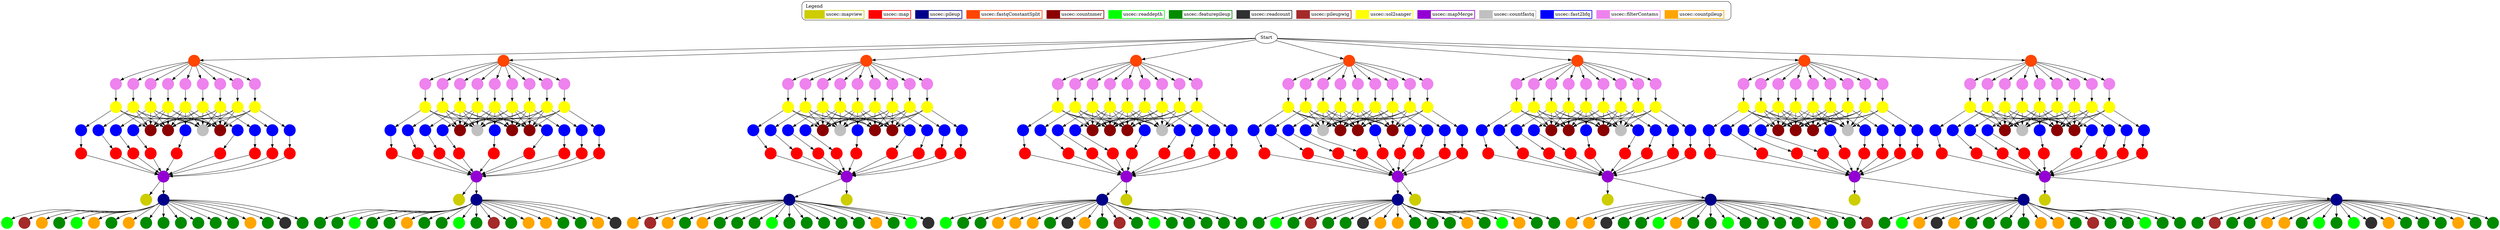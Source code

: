 digraph g {
"map_s_2_sequence.2.nocontam.bfq" [shape = "circle" style="filled" colorscheme="X11" color=red label = ""];
"readdepth_301HJAAXX505000" [shape = "circle" style="filled" colorscheme="X11" color=green label = ""];
"fast2bfq_s_8_sequence.1.nocontam.fastq" [shape = "circle" style="filled" colorscheme="X11" color=blue label = ""];
"countpileup_ResultCount_301HJAAXX_s_6.pileup.gz-refComposition" [shape = "circle" style="filled" colorscheme="X11" color=orange label = ""];
"sol2sanger_s_6_sequence.8.nocontam.txt" [shape = "circle" style="filled" colorscheme="X11" color=yellow label = ""];
"filterContams_s_6_sequence.5.txt" [shape = "circle" style="filled" colorscheme="X11" color=violet label = ""];
"countfastq_301HJAAXX4" [shape = "circle" style="filled" colorscheme="X11" color=gray label = ""];
"readdepth_301HJAAXX205000" [shape = "circle" style="filled" colorscheme="X11" color=green label = ""];
"pileupwig_301HJAAXX21600" [shape = "circle" style="filled" colorscheme="X11" color=brown label = ""];
"sol2sanger_s_8_sequence.1.nocontam.txt" [shape = "circle" style="filled" colorscheme="X11" color=yellow label = ""];
"countnmer_301HJAAXX75" [shape = "circle" style="filled" colorscheme="X11" color=red4 label = ""];
"filterContams_s_2_sequence.1.txt" [shape = "circle" style="filled" colorscheme="X11" color=violet label = ""];
"countpileup_ResultCount_301HJAAXX_s_7.pileup.gz-chonly" [shape = "circle" style="filled" colorscheme="X11" color=orange label = ""];
"map_s_4_sequence.1.nocontam.bfq" [shape = "circle" style="filled" colorscheme="X11" color=red label = ""];
"filterContams_s_5_sequence.7.txt" [shape = "circle" style="filled" colorscheme="X11" color=violet label = ""];
"filterContams_s_2_sequence.9.txt" [shape = "circle" style="filled" colorscheme="X11" color=violet label = ""];
"fast2bfq_s_6_sequence.8.nocontam.fastq" [shape = "circle" style="filled" colorscheme="X11" color=blue label = ""];
"fast2bfq_s_6_sequence.4.nocontam.fastq" [shape = "circle" style="filled" colorscheme="X11" color=blue label = ""];
"sol2sanger_s_4_sequence.7.nocontam.txt" [shape = "circle" style="filled" colorscheme="X11" color=yellow label = ""];
"featurepileup_301HJAAXX4kg-tssCgi11000" [shape = "circle" style="filled" colorscheme="X11" color=green4 label = ""];
"sol2sanger_s_6_sequence.9.nocontam.txt" [shape = "circle" style="filled" colorscheme="X11" color=yellow label = ""];
"featurepileup_301HJAAXX3kim2007-ctcf11000" [shape = "circle" style="filled" colorscheme="X11" color=green4 label = ""];
"fast2bfq_s_8_sequence.8.nocontam.fastq" [shape = "circle" style="filled" colorscheme="X11" color=blue label = ""];
"filterContams_s_5_sequence.2.txt" [shape = "circle" style="filled" colorscheme="X11" color=violet label = ""];
"map_s_8_sequence.1.nocontam.bfq" [shape = "circle" style="filled" colorscheme="X11" color=red label = ""];
"countnmer_301HJAAXX73" [shape = "circle" style="filled" colorscheme="X11" color=red4 label = ""];
"filterContams_s_6_sequence.9.txt" [shape = "circle" style="filled" colorscheme="X11" color=violet label = ""];
"pileup_ResultCount_301HJAAXX_s_3.map" [shape = "circle" style="filled" colorscheme="X11" color=blue4 label = ""];
"map_s_4_sequence.6.nocontam.bfq" [shape = "circle" style="filled" colorscheme="X11" color=red label = ""];
"filterContams_s_1_sequence.3.txt" [shape = "circle" style="filled" colorscheme="X11" color=violet label = ""];
"sol2sanger_s_1_sequence.3.nocontam.txt" [shape = "circle" style="filled" colorscheme="X11" color=yellow label = ""];
"featurepileup_301HJAAXX4Ku2008-H3K2711000" [shape = "circle" style="filled" colorscheme="X11" color=green4 label = ""];
"featurepileup_301HJAAXX8Ku2008-H3K2711000" [shape = "circle" style="filled" colorscheme="X11" color=green4 label = ""];
"filterContams_s_4_sequence.2.txt" [shape = "circle" style="filled" colorscheme="X11" color=violet label = ""];
"map_s_6_sequence.4.nocontam.bfq" [shape = "circle" style="filled" colorscheme="X11" color=red label = ""];
"pileupwig_301HJAAXX81600" [shape = "circle" style="filled" colorscheme="X11" color=brown label = ""];
"fastqConstantSpit_s_4_sequence.txt" [shape = "circle" style="filled" colorscheme="X11" color=orangered label = ""];
"fast2bfq_s_7_sequence.7.nocontam.fastq" [shape = "circle" style="filled" colorscheme="X11" color=blue label = ""];
"readdepth_301HJAAXX405000" [shape = "circle" style="filled" colorscheme="X11" color=green label = ""];
"countnmer_301HJAAXX15" [shape = "circle" style="filled" colorscheme="X11" color=red4 label = ""];
"filterContams_s_3_sequence.6.txt" [shape = "circle" style="filled" colorscheme="X11" color=violet label = ""];
"map_s_4_sequence.5.nocontam.bfq" [shape = "circle" style="filled" colorscheme="X11" color=red label = ""];
"map_s_5_sequence.4.nocontam.bfq" [shape = "circle" style="filled" colorscheme="X11" color=red label = ""];
"sol2sanger_s_1_sequence.6.nocontam.txt" [shape = "circle" style="filled" colorscheme="X11" color=yellow label = ""];
"sol2sanger_s_1_sequence.2.nocontam.txt" [shape = "circle" style="filled" colorscheme="X11" color=yellow label = ""];
"mapview_ResultCount_301HJAAXX_s_8.map" [shape = "circle" style="filled" colorscheme="X11" color=yellow3 label = ""];
"readdepth_301HJAAXX305000" [shape = "circle" style="filled" colorscheme="X11" color=green label = ""];
"pileupwig_301HJAAXX61600" [shape = "circle" style="filled" colorscheme="X11" color=brown label = ""];
"fast2bfq_s_7_sequence.6.nocontam.fastq" [shape = "circle" style="filled" colorscheme="X11" color=blue label = ""];
"countnmer_301HJAAXX13" [shape = "circle" style="filled" colorscheme="X11" color=red4 label = ""];
"countpileup_ResultCount_301HJAAXX_s_2.pileup.gz-refComposition" [shape = "circle" style="filled" colorscheme="X11" color=orange label = ""];
"fast2bfq_s_1_sequence.3.nocontam.fastq" [shape = "circle" style="filled" colorscheme="X11" color=blue label = ""];
"mapMerge_301HJAAXX3" [shape = "circle" style="filled" colorscheme="X11" color=darkviolet label = ""];
"fastqConstantSpit_s_6_sequence.txt" [shape = "circle" style="filled" colorscheme="X11" color=orangered label = ""];
"countfastq_301HJAAXX8" [shape = "circle" style="filled" colorscheme="X11" color=gray label = ""];
"countpileup_ResultCount_301HJAAXX_s_7.pileup.gz" [shape = "circle" style="filled" colorscheme="X11" color=orange label = ""];
"filterContams_s_4_sequence.3.txt" [shape = "circle" style="filled" colorscheme="X11" color=violet label = ""];
"map_s_5_sequence.2.nocontam.bfq" [shape = "circle" style="filled" colorscheme="X11" color=red label = ""];
"fast2bfq_s_5_sequence.9.nocontam.fastq" [shape = "circle" style="filled" colorscheme="X11" color=blue label = ""];
"filterContams_s_4_sequence.5.txt" [shape = "circle" style="filled" colorscheme="X11" color=violet label = ""];
"countpileup_ResultCount_301HJAAXX_s_6.pileup.gz" [shape = "circle" style="filled" colorscheme="X11" color=orange label = ""];
"filterContams_s_2_sequence.4.txt" [shape = "circle" style="filled" colorscheme="X11" color=violet label = ""];
"fastqConstantSpit_s_5_sequence.txt" [shape = "circle" style="filled" colorscheme="X11" color=orangered label = ""];
"filterContams_s_2_sequence.2.txt" [shape = "circle" style="filled" colorscheme="X11" color=violet label = ""];
"map_s_7_sequence.1.nocontam.bfq" [shape = "circle" style="filled" colorscheme="X11" color=red label = ""];
"filterContams_s_4_sequence.8.txt" [shape = "circle" style="filled" colorscheme="X11" color=violet label = ""];
"readcount_301HJAAXX7" [shape = "circle" style="filled" colorscheme="X11" color=gray19 label = ""];
"sol2sanger_s_2_sequence.8.nocontam.txt" [shape = "circle" style="filled" colorscheme="X11" color=yellow label = ""];
"featurepileup_301HJAAXX6TJGG-exonNoTss11000" [shape = "circle" style="filled" colorscheme="X11" color=green4 label = ""];
"fastqConstantSpit_s_3_sequence.txt" [shape = "circle" style="filled" colorscheme="X11" color=orangered label = ""];
"filterContams_s_8_sequence.9.txt" [shape = "circle" style="filled" colorscheme="X11" color=violet label = ""];
"countfastq_301HJAAXX2" [shape = "circle" style="filled" colorscheme="X11" color=gray label = ""];
"featurepileup_301HJAAXX5Ku2008-Ring1B11000" [shape = "circle" style="filled" colorscheme="X11" color=green4 label = ""];
"featurepileup_301HJAAXX2kim2007-ctcf11000" [shape = "circle" style="filled" colorscheme="X11" color=green4 label = ""];
"map_s_3_sequence.8.nocontam.bfq" [shape = "circle" style="filled" colorscheme="X11" color=red label = ""];
"pileup_ResultCount_301HJAAXX_s_6.map" [shape = "circle" style="filled" colorscheme="X11" color=blue4 label = ""];
"countpileup_ResultCount_301HJAAXX_s_6.pileup.gz-chonly" [shape = "circle" style="filled" colorscheme="X11" color=orange label = ""];
"fast2bfq_s_2_sequence.3.nocontam.fastq" [shape = "circle" style="filled" colorscheme="X11" color=blue label = ""];
"fast2bfq_s_5_sequence.1.nocontam.fastq" [shape = "circle" style="filled" colorscheme="X11" color=blue label = ""];
"countfastq_301HJAAXX6" [shape = "circle" style="filled" colorscheme="X11" color=gray label = ""];
"countnmer_301HJAAXX210" [shape = "circle" style="filled" colorscheme="X11" color=red4 label = ""];
"map_s_8_sequence.3.nocontam.bfq" [shape = "circle" style="filled" colorscheme="X11" color=red label = ""];
"featurepileup_301HJAAXX5Ku2008-H3K2711000" [shape = "circle" style="filled" colorscheme="X11" color=green4 label = ""];
"fast2bfq_s_7_sequence.4.nocontam.fastq" [shape = "circle" style="filled" colorscheme="X11" color=blue label = ""];
"sol2sanger_s_2_sequence.4.nocontam.txt" [shape = "circle" style="filled" colorscheme="X11" color=yellow label = ""];
"featurepileup_301HJAAXX3kg-tssNoncgi11000" [shape = "circle" style="filled" colorscheme="X11" color=green4 label = ""];
"filterContams_s_8_sequence.2.txt" [shape = "circle" style="filled" colorscheme="X11" color=violet label = ""];
"fast2bfq_s_1_sequence.8.nocontam.fastq" [shape = "circle" style="filled" colorscheme="X11" color=blue label = ""];
"map_s_5_sequence.9.nocontam.bfq" [shape = "circle" style="filled" colorscheme="X11" color=red label = ""];
"fast2bfq_s_4_sequence.2.nocontam.fastq" [shape = "circle" style="filled" colorscheme="X11" color=blue label = ""];
"featurepileup_301HJAAXX8Ku2008-Ring1B11000" [shape = "circle" style="filled" colorscheme="X11" color=green4 label = ""];
"sol2sanger_s_3_sequence.4.nocontam.txt" [shape = "circle" style="filled" colorscheme="X11" color=yellow label = ""];
"featurepileup_301HJAAXX8guelen2008-LADs11000" [shape = "circle" style="filled" colorscheme="X11" color=green4 label = ""];
"sol2sanger_s_7_sequence.4.nocontam.txt" [shape = "circle" style="filled" colorscheme="X11" color=yellow label = ""];
"readdepth_301HJAAXX215000" [shape = "circle" style="filled" colorscheme="X11" color=green label = ""];
"featurepileup_301HJAAXX4RepeatMaskerLINE11000" [shape = "circle" style="filled" colorscheme="X11" color=green4 label = ""];
"filterContams_s_3_sequence.4.txt" [shape = "circle" style="filled" colorscheme="X11" color=violet label = ""];
"countpileup_ResultCount_301HJAAXX_s_2.pileup.gz-chonly" [shape = "circle" style="filled" colorscheme="X11" color=orange label = ""];
"countnmer_301HJAAXX310" [shape = "circle" style="filled" colorscheme="X11" color=red4 label = ""];
"map_s_8_sequence.6.nocontam.bfq" [shape = "circle" style="filled" colorscheme="X11" color=red label = ""];
"sol2sanger_s_2_sequence.7.nocontam.txt" [shape = "circle" style="filled" colorscheme="X11" color=yellow label = ""];
"sol2sanger_s_3_sequence.2.nocontam.txt" [shape = "circle" style="filled" colorscheme="X11" color=yellow label = ""];
"mapMerge_301HJAAXX1" [shape = "circle" style="filled" colorscheme="X11" color=darkviolet label = ""];
"countpileup_ResultCount_301HJAAXX_s_8.pileup.gz-refComposition" [shape = "circle" style="filled" colorscheme="X11" color=orange label = ""];
"map_s_7_sequence.2.nocontam.bfq" [shape = "circle" style="filled" colorscheme="X11" color=red label = ""];
"fast2bfq_s_1_sequence.9.nocontam.fastq" [shape = "circle" style="filled" colorscheme="X11" color=blue label = ""];
"countnmer_301HJAAXX110" [shape = "circle" style="filled" colorscheme="X11" color=red4 label = ""];
"pileupwig_301HJAAXX31600" [shape = "circle" style="filled" colorscheme="X11" color=brown label = ""];
"fast2bfq_s_7_sequence.8.nocontam.fastq" [shape = "circle" style="filled" colorscheme="X11" color=blue label = ""];
"countnmer_301HJAAXX33" [shape = "circle" style="filled" colorscheme="X11" color=red4 label = ""];
"countpileup_ResultCount_301HJAAXX_s_5.pileup.gz-chonly" [shape = "circle" style="filled" colorscheme="X11" color=orange label = ""];
"map_s_7_sequence.6.nocontam.bfq" [shape = "circle" style="filled" colorscheme="X11" color=red label = ""];
"map_s_1_sequence.2.nocontam.bfq" [shape = "circle" style="filled" colorscheme="X11" color=red label = ""];
"filterContams_s_6_sequence.8.txt" [shape = "circle" style="filled" colorscheme="X11" color=violet label = ""];
"filterContams_s_8_sequence.1.txt" [shape = "circle" style="filled" colorscheme="X11" color=violet label = ""];
"fast2bfq_s_3_sequence.2.nocontam.fastq" [shape = "circle" style="filled" colorscheme="X11" color=blue label = ""];
"countnmer_301HJAAXX63" [shape = "circle" style="filled" colorscheme="X11" color=red4 label = ""];
"sol2sanger_s_4_sequence.9.nocontam.txt" [shape = "circle" style="filled" colorscheme="X11" color=yellow label = ""];
"map_s_3_sequence.2.nocontam.bfq" [shape = "circle" style="filled" colorscheme="X11" color=red label = ""];
"countnmer_301HJAAXX35" [shape = "circle" style="filled" colorscheme="X11" color=red4 label = ""];
"map_s_7_sequence.4.nocontam.bfq" [shape = "circle" style="filled" colorscheme="X11" color=red label = ""];
"sol2sanger_s_4_sequence.8.nocontam.txt" [shape = "circle" style="filled" colorscheme="X11" color=yellow label = ""];
"mapview_ResultCount_301HJAAXX_s_2.map" [shape = "circle" style="filled" colorscheme="X11" color=yellow3 label = ""];
"featurepileup_301HJAAXX2Ku2008-Ring1B11000" [shape = "circle" style="filled" colorscheme="X11" color=green4 label = ""];
"fast2bfq_s_1_sequence.5.nocontam.fastq" [shape = "circle" style="filled" colorscheme="X11" color=blue label = ""];
"filterContams_s_2_sequence.6.txt" [shape = "circle" style="filled" colorscheme="X11" color=violet label = ""];
"countpileup_ResultCount_301HJAAXX_s_5.pileup.gz-cgonly" [shape = "circle" style="filled" colorscheme="X11" color=orange label = ""];
"fast2bfq_s_1_sequence.4.nocontam.fastq" [shape = "circle" style="filled" colorscheme="X11" color=blue label = ""];
"featurepileup_301HJAAXX3TJGG-exonNoTss11000" [shape = "circle" style="filled" colorscheme="X11" color=green4 label = ""];
"filterContams_s_1_sequence.4.txt" [shape = "circle" style="filled" colorscheme="X11" color=violet label = ""];
"map_s_3_sequence.3.nocontam.bfq" [shape = "circle" style="filled" colorscheme="X11" color=red label = ""];
"sol2sanger_s_8_sequence.8.nocontam.txt" [shape = "circle" style="filled" colorscheme="X11" color=yellow label = ""];
"featurepileup_301HJAAXX1kim2007-ctcf11000" [shape = "circle" style="filled" colorscheme="X11" color=green4 label = ""];
"featurepileup_301HJAAXX6Ku2008-H3K2711000" [shape = "circle" style="filled" colorscheme="X11" color=green4 label = ""];
"featurepileup_301HJAAXX7kg-exon11000" [shape = "circle" style="filled" colorscheme="X11" color=green4 label = ""];
"filterContams_s_3_sequence.9.txt" [shape = "circle" style="filled" colorscheme="X11" color=violet label = ""];
"sol2sanger_s_6_sequence.3.nocontam.txt" [shape = "circle" style="filled" colorscheme="X11" color=yellow label = ""];
"featurepileup_301HJAAXX4Ku2008-Ring1B11000" [shape = "circle" style="filled" colorscheme="X11" color=green4 label = ""];
"filterContams_s_5_sequence.5.txt" [shape = "circle" style="filled" colorscheme="X11" color=violet label = ""];
"countpileup_ResultCount_301HJAAXX_s_4.pileup.gz-cgonly" [shape = "circle" style="filled" colorscheme="X11" color=orange label = ""];
"sol2sanger_s_5_sequence.7.nocontam.txt" [shape = "circle" style="filled" colorscheme="X11" color=yellow label = ""];
"featurepileup_301HJAAXX7Ku2008-H3K2711000" [shape = "circle" style="filled" colorscheme="X11" color=green4 label = ""];
"readdepth_301HJAAXX715000" [shape = "circle" style="filled" colorscheme="X11" color=green label = ""];
"countpileup_ResultCount_301HJAAXX_s_7.pileup.gz-cgonly" [shape = "circle" style="filled" colorscheme="X11" color=orange label = ""];
"fast2bfq_s_8_sequence.3.nocontam.fastq" [shape = "circle" style="filled" colorscheme="X11" color=blue label = ""];
"fast2bfq_s_7_sequence.3.nocontam.fastq" [shape = "circle" style="filled" colorscheme="X11" color=blue label = ""];
"fast2bfq_s_7_sequence.2.nocontam.fastq" [shape = "circle" style="filled" colorscheme="X11" color=blue label = ""];
"fast2bfq_s_6_sequence.1.nocontam.fastq" [shape = "circle" style="filled" colorscheme="X11" color=blue label = ""];
"filterContams_s_2_sequence.5.txt" [shape = "circle" style="filled" colorscheme="X11" color=violet label = ""];
"fast2bfq_s_3_sequence.9.nocontam.fastq" [shape = "circle" style="filled" colorscheme="X11" color=blue label = ""];
"sol2sanger_s_6_sequence.2.nocontam.txt" [shape = "circle" style="filled" colorscheme="X11" color=yellow label = ""];
"featurepileup_301HJAAXX6RepeatMaskerLINE11000" [shape = "circle" style="filled" colorscheme="X11" color=green4 label = ""];
"map_s_2_sequence.6.nocontam.bfq" [shape = "circle" style="filled" colorscheme="X11" color=red label = ""];
"fast2bfq_s_4_sequence.3.nocontam.fastq" [shape = "circle" style="filled" colorscheme="X11" color=blue label = ""];
"pileup_ResultCount_301HJAAXX_s_5.map" [shape = "circle" style="filled" colorscheme="X11" color=blue4 label = ""];
"map_s_1_sequence.3.nocontam.bfq" [shape = "circle" style="filled" colorscheme="X11" color=red label = ""];
"fast2bfq_s_6_sequence.6.nocontam.fastq" [shape = "circle" style="filled" colorscheme="X11" color=blue label = ""];
"filterContams_s_2_sequence.3.txt" [shape = "circle" style="filled" colorscheme="X11" color=violet label = ""];
"filterContams_s_2_sequence.7.txt" [shape = "circle" style="filled" colorscheme="X11" color=violet label = ""];
"featurepileup_301HJAAXX7RepeatMaskerSINE11000" [shape = "circle" style="filled" colorscheme="X11" color=green4 label = ""];
"sol2sanger_s_1_sequence.5.nocontam.txt" [shape = "circle" style="filled" colorscheme="X11" color=yellow label = ""];
"featurepileup_301HJAAXX7Ku2008-Ring1B11000" [shape = "circle" style="filled" colorscheme="X11" color=green4 label = ""];
"countnmer_301HJAAXX55" [shape = "circle" style="filled" colorscheme="X11" color=red4 label = ""];
"map_s_7_sequence.3.nocontam.bfq" [shape = "circle" style="filled" colorscheme="X11" color=red label = ""];
"featurepileup_301HJAAXX3RepeatMaskerSINE11000" [shape = "circle" style="filled" colorscheme="X11" color=green4 label = ""];
"countpileup_ResultCount_301HJAAXX_s_5.pileup.gz" [shape = "circle" style="filled" colorscheme="X11" color=orange label = ""];
"readdepth_301HJAAXX105000" [shape = "circle" style="filled" colorscheme="X11" color=green label = ""];
"countpileup_ResultCount_301HJAAXX_s_2.pileup.gz-cgonly" [shape = "circle" style="filled" colorscheme="X11" color=orange label = ""];
"sol2sanger_s_3_sequence.3.nocontam.txt" [shape = "circle" style="filled" colorscheme="X11" color=yellow label = ""];
"fast2bfq_s_6_sequence.7.nocontam.fastq" [shape = "circle" style="filled" colorscheme="X11" color=blue label = ""];
"map_s_2_sequence.9.nocontam.bfq" [shape = "circle" style="filled" colorscheme="X11" color=red label = ""];
"sol2sanger_s_4_sequence.4.nocontam.txt" [shape = "circle" style="filled" colorscheme="X11" color=yellow label = ""];
"featurepileup_301HJAAXX2guelen2008-LADs11000" [shape = "circle" style="filled" colorscheme="X11" color=green4 label = ""];
"countnmer_301HJAAXX510" [shape = "circle" style="filled" colorscheme="X11" color=red4 label = ""];
"map_s_5_sequence.6.nocontam.bfq" [shape = "circle" style="filled" colorscheme="X11" color=red label = ""];
"countnmer_301HJAAXX43" [shape = "circle" style="filled" colorscheme="X11" color=red4 label = ""];
"featurepileup_301HJAAXX4kim2007-ctcf11000" [shape = "circle" style="filled" colorscheme="X11" color=green4 label = ""];
"fast2bfq_s_6_sequence.2.nocontam.fastq" [shape = "circle" style="filled" colorscheme="X11" color=blue label = ""];
"featurepileup_301HJAAXX6guelen2008-LADs11000" [shape = "circle" style="filled" colorscheme="X11" color=green4 label = ""];
"map_s_2_sequence.5.nocontam.bfq" [shape = "circle" style="filled" colorscheme="X11" color=red label = ""];
"readdepth_301HJAAXX615000" [shape = "circle" style="filled" colorscheme="X11" color=green label = ""];
"featurepileup_301HJAAXX5kg-exon11000" [shape = "circle" style="filled" colorscheme="X11" color=green4 label = ""];
"featurepileup_301HJAAXX6kg-tssCgi11000" [shape = "circle" style="filled" colorscheme="X11" color=green4 label = ""];
"map_s_6_sequence.1.nocontam.bfq" [shape = "circle" style="filled" colorscheme="X11" color=red label = ""];
"sol2sanger_s_1_sequence.7.nocontam.txt" [shape = "circle" style="filled" colorscheme="X11" color=yellow label = ""];
"countpileup_ResultCount_301HJAAXX_s_1.pileup.gz-refComposition" [shape = "circle" style="filled" colorscheme="X11" color=orange label = ""];
"filterContams_s_5_sequence.3.txt" [shape = "circle" style="filled" colorscheme="X11" color=violet label = ""];
"readcount_301HJAAXX1" [shape = "circle" style="filled" colorscheme="X11" color=gray19 label = ""];
"filterContams_s_6_sequence.6.txt" [shape = "circle" style="filled" colorscheme="X11" color=violet label = ""];
"mapview_ResultCount_301HJAAXX_s_4.map" [shape = "circle" style="filled" colorscheme="X11" color=yellow3 label = ""];
"filterContams_s_8_sequence.7.txt" [shape = "circle" style="filled" colorscheme="X11" color=violet label = ""];
"map_s_2_sequence.1.nocontam.bfq" [shape = "circle" style="filled" colorscheme="X11" color=red label = ""];
"sol2sanger_s_3_sequence.9.nocontam.txt" [shape = "circle" style="filled" colorscheme="X11" color=yellow label = ""];
"fast2bfq_s_3_sequence.3.nocontam.fastq" [shape = "circle" style="filled" colorscheme="X11" color=blue label = ""];
"countnmer_301HJAAXX23" [shape = "circle" style="filled" colorscheme="X11" color=red4 label = ""];
"map_s_1_sequence.6.nocontam.bfq" [shape = "circle" style="filled" colorscheme="X11" color=red label = ""];
"featurepileup_301HJAAXX4kg-exon11000" [shape = "circle" style="filled" colorscheme="X11" color=green4 label = ""];
"readdepth_301HJAAXX415000" [shape = "circle" style="filled" colorscheme="X11" color=green label = ""];
"fast2bfq_s_4_sequence.6.nocontam.fastq" [shape = "circle" style="filled" colorscheme="X11" color=blue label = ""];
"fast2bfq_s_5_sequence.4.nocontam.fastq" [shape = "circle" style="filled" colorscheme="X11" color=blue label = ""];
"fast2bfq_s_5_sequence.7.nocontam.fastq" [shape = "circle" style="filled" colorscheme="X11" color=blue label = ""];
"map_s_5_sequence.3.nocontam.bfq" [shape = "circle" style="filled" colorscheme="X11" color=red label = ""];
"readcount_301HJAAXX3" [shape = "circle" style="filled" colorscheme="X11" color=gray19 label = ""];
"fastqConstantSpit_s_7_sequence.txt" [shape = "circle" style="filled" colorscheme="X11" color=orangered label = ""];
"map_s_3_sequence.6.nocontam.bfq" [shape = "circle" style="filled" colorscheme="X11" color=red label = ""];
"pileup_ResultCount_301HJAAXX_s_8.map" [shape = "circle" style="filled" colorscheme="X11" color=blue4 label = ""];
"sol2sanger_s_6_sequence.1.nocontam.txt" [shape = "circle" style="filled" colorscheme="X11" color=yellow label = ""];
"fast2bfq_s_2_sequence.7.nocontam.fastq" [shape = "circle" style="filled" colorscheme="X11" color=blue label = ""];
"sol2sanger_s_7_sequence.2.nocontam.txt" [shape = "circle" style="filled" colorscheme="X11" color=yellow label = ""];
"fast2bfq_s_2_sequence.1.nocontam.fastq" [shape = "circle" style="filled" colorscheme="X11" color=blue label = ""];
"filterContams_s_1_sequence.2.txt" [shape = "circle" style="filled" colorscheme="X11" color=violet label = ""];
"fast2bfq_s_5_sequence.3.nocontam.fastq" [shape = "circle" style="filled" colorscheme="X11" color=blue label = ""];
"map_s_2_sequence.4.nocontam.bfq" [shape = "circle" style="filled" colorscheme="X11" color=red label = ""];
"fastqConstantSpit_s_1_sequence.txt" [shape = "circle" style="filled" colorscheme="X11" color=orangered label = ""];
"readdepth_301HJAAXX705000" [shape = "circle" style="filled" colorscheme="X11" color=green label = ""];
"sol2sanger_s_6_sequence.7.nocontam.txt" [shape = "circle" style="filled" colorscheme="X11" color=yellow label = ""];
"readcount_301HJAAXX5" [shape = "circle" style="filled" colorscheme="X11" color=gray19 label = ""];
"countpileup_ResultCount_301HJAAXX_s_1.pileup.gz" [shape = "circle" style="filled" colorscheme="X11" color=orange label = ""];
"countpileup_ResultCount_301HJAAXX_s_5.pileup.gz-refComposition" [shape = "circle" style="filled" colorscheme="X11" color=orange label = ""];
"fast2bfq_s_4_sequence.5.nocontam.fastq" [shape = "circle" style="filled" colorscheme="X11" color=blue label = ""];
"countnmer_301HJAAXX25" [shape = "circle" style="filled" colorscheme="X11" color=red4 label = ""];
"mapMerge_301HJAAXX7" [shape = "circle" style="filled" colorscheme="X11" color=darkviolet label = ""];
"countpileup_ResultCount_301HJAAXX_s_8.pileup.gz-chonly" [shape = "circle" style="filled" colorscheme="X11" color=orange label = ""];
"featurepileup_301HJAAXX8TJGG-exonNoTss11000" [shape = "circle" style="filled" colorscheme="X11" color=green4 label = ""];
"featurepileup_301HJAAXX4kg-tssNoncgi11000" [shape = "circle" style="filled" colorscheme="X11" color=green4 label = ""];
"filterContams_s_1_sequence.8.txt" [shape = "circle" style="filled" colorscheme="X11" color=violet label = ""];
"fast2bfq_s_6_sequence.9.nocontam.fastq" [shape = "circle" style="filled" colorscheme="X11" color=blue label = ""];
"sol2sanger_s_7_sequence.5.nocontam.txt" [shape = "circle" style="filled" colorscheme="X11" color=yellow label = ""];
"countnmer_301HJAAXX45" [shape = "circle" style="filled" colorscheme="X11" color=red4 label = ""];
"sol2sanger_s_2_sequence.2.nocontam.txt" [shape = "circle" style="filled" colorscheme="X11" color=yellow label = ""];
"mapMerge_301HJAAXX5" [shape = "circle" style="filled" colorscheme="X11" color=darkviolet label = ""];
"featurepileup_301HJAAXX7RepeatMaskerLINE11000" [shape = "circle" style="filled" colorscheme="X11" color=green4 label = ""];
"filterContams_s_6_sequence.4.txt" [shape = "circle" style="filled" colorscheme="X11" color=violet label = ""];
"sol2sanger_s_2_sequence.1.nocontam.txt" [shape = "circle" style="filled" colorscheme="X11" color=yellow label = ""];
"featurepileup_301HJAAXX5guelen2008-LADs11000" [shape = "circle" style="filled" colorscheme="X11" color=green4 label = ""];
"featurepileup_301HJAAXX7kg-tssNoncgi11000" [shape = "circle" style="filled" colorscheme="X11" color=green4 label = ""];
"map_s_2_sequence.3.nocontam.bfq" [shape = "circle" style="filled" colorscheme="X11" color=red label = ""];
"map_s_1_sequence.5.nocontam.bfq" [shape = "circle" style="filled" colorscheme="X11" color=red label = ""];
"featurepileup_301HJAAXX1TJGG-exonNoTss11000" [shape = "circle" style="filled" colorscheme="X11" color=green4 label = ""];
"featurepileup_301HJAAXX2kg-exon11000" [shape = "circle" style="filled" colorscheme="X11" color=green4 label = ""];
"filterContams_s_8_sequence.5.txt" [shape = "circle" style="filled" colorscheme="X11" color=violet label = ""];
"featurepileup_301HJAAXX7guelen2008-LADs11000" [shape = "circle" style="filled" colorscheme="X11" color=green4 label = ""];
"filterContams_s_8_sequence.4.txt" [shape = "circle" style="filled" colorscheme="X11" color=violet label = ""];
"pileupwig_301HJAAXX51600" [shape = "circle" style="filled" colorscheme="X11" color=brown label = ""];
"filterContams_s_3_sequence.2.txt" [shape = "circle" style="filled" colorscheme="X11" color=violet label = ""];
"map_s_2_sequence.7.nocontam.bfq" [shape = "circle" style="filled" colorscheme="X11" color=red label = ""];
"featurepileup_301HJAAXX6kg-exon11000" [shape = "circle" style="filled" colorscheme="X11" color=green4 label = ""];
"featurepileup_301HJAAXX2TJGG-exonNoTss11000" [shape = "circle" style="filled" colorscheme="X11" color=green4 label = ""];
"sol2sanger_s_2_sequence.9.nocontam.txt" [shape = "circle" style="filled" colorscheme="X11" color=yellow label = ""];
"featurepileup_301HJAAXX5RepeatMaskerLINE11000" [shape = "circle" style="filled" colorscheme="X11" color=green4 label = ""];
"filterContams_s_1_sequence.7.txt" [shape = "circle" style="filled" colorscheme="X11" color=violet label = ""];
"featurepileup_301HJAAXX1RepeatMaskerLINE11000" [shape = "circle" style="filled" colorscheme="X11" color=green4 label = ""];
"fast2bfq_s_5_sequence.2.nocontam.fastq" [shape = "circle" style="filled" colorscheme="X11" color=blue label = ""];
"map_s_6_sequence.5.nocontam.bfq" [shape = "circle" style="filled" colorscheme="X11" color=red label = ""];
"filterContams_s_4_sequence.6.txt" [shape = "circle" style="filled" colorscheme="X11" color=violet label = ""];
"countpileup_ResultCount_301HJAAXX_s_3.pileup.gz-chonly" [shape = "circle" style="filled" colorscheme="X11" color=orange label = ""];
"sol2sanger_s_1_sequence.8.nocontam.txt" [shape = "circle" style="filled" colorscheme="X11" color=yellow label = ""];
"map_s_4_sequence.9.nocontam.bfq" [shape = "circle" style="filled" colorscheme="X11" color=red label = ""];
"sol2sanger_s_5_sequence.5.nocontam.txt" [shape = "circle" style="filled" colorscheme="X11" color=yellow label = ""];
"readdepth_301HJAAXX815000" [shape = "circle" style="filled" colorscheme="X11" color=green label = ""];
"readdepth_301HJAAXX515000" [shape = "circle" style="filled" colorscheme="X11" color=green label = ""];
"fast2bfq_s_3_sequence.4.nocontam.fastq" [shape = "circle" style="filled" colorscheme="X11" color=blue label = ""];
"sol2sanger_s_3_sequence.5.nocontam.txt" [shape = "circle" style="filled" colorscheme="X11" color=yellow label = ""];
"featurepileup_301HJAAXX7TJGG-exonNoTss11000" [shape = "circle" style="filled" colorscheme="X11" color=green4 label = ""];
"sol2sanger_s_5_sequence.4.nocontam.txt" [shape = "circle" style="filled" colorscheme="X11" color=yellow label = ""];
"pileup_ResultCount_301HJAAXX_s_2.map" [shape = "circle" style="filled" colorscheme="X11" color=blue4 label = ""];
"fast2bfq_s_4_sequence.9.nocontam.fastq" [shape = "circle" style="filled" colorscheme="X11" color=blue label = ""];
"countpileup_ResultCount_301HJAAXX_s_3.pileup.gz" [shape = "circle" style="filled" colorscheme="X11" color=orange label = ""];
"featurepileup_301HJAAXX8kim2007-ctcf11000" [shape = "circle" style="filled" colorscheme="X11" color=green4 label = ""];
"map_s_5_sequence.7.nocontam.bfq" [shape = "circle" style="filled" colorscheme="X11" color=red label = ""];
"sol2sanger_s_4_sequence.6.nocontam.txt" [shape = "circle" style="filled" colorscheme="X11" color=yellow label = ""];
"featurepileup_301HJAAXX2RepeatMaskerSINE11000" [shape = "circle" style="filled" colorscheme="X11" color=green4 label = ""];
"map_s_8_sequence.5.nocontam.bfq" [shape = "circle" style="filled" colorscheme="X11" color=red label = ""];
"featurepileup_301HJAAXX5kg-tssNoncgi11000" [shape = "circle" style="filled" colorscheme="X11" color=green4 label = ""];
"featurepileup_301HJAAXX3kg-exon11000" [shape = "circle" style="filled" colorscheme="X11" color=green4 label = ""];
"fast2bfq_s_7_sequence.1.nocontam.fastq" [shape = "circle" style="filled" colorscheme="X11" color=blue label = ""];
"featurepileup_301HJAAXX6kg-tssNoncgi11000" [shape = "circle" style="filled" colorscheme="X11" color=green4 label = ""];
"sol2sanger_s_3_sequence.7.nocontam.txt" [shape = "circle" style="filled" colorscheme="X11" color=yellow label = ""];
"filterContams_s_6_sequence.1.txt" [shape = "circle" style="filled" colorscheme="X11" color=violet label = ""];
"countfastq_301HJAAXX5" [shape = "circle" style="filled" colorscheme="X11" color=gray label = ""];
"map_s_6_sequence.2.nocontam.bfq" [shape = "circle" style="filled" colorscheme="X11" color=red label = ""];
"featurepileup_301HJAAXX1Ku2008-H3K2711000" [shape = "circle" style="filled" colorscheme="X11" color=green4 label = ""];
"sol2sanger_s_8_sequence.7.nocontam.txt" [shape = "circle" style="filled" colorscheme="X11" color=yellow label = ""];
"filterContams_s_3_sequence.3.txt" [shape = "circle" style="filled" colorscheme="X11" color=violet label = ""];
"map_s_7_sequence.8.nocontam.bfq" [shape = "circle" style="filled" colorscheme="X11" color=red label = ""];
"featurepileup_301HJAAXX1RepeatMaskerSINE11000" [shape = "circle" style="filled" colorscheme="X11" color=green4 label = ""];
"sol2sanger_s_8_sequence.4.nocontam.txt" [shape = "circle" style="filled" colorscheme="X11" color=yellow label = ""];
"map_s_4_sequence.7.nocontam.bfq" [shape = "circle" style="filled" colorscheme="X11" color=red label = ""];
"map_s_7_sequence.7.nocontam.bfq" [shape = "circle" style="filled" colorscheme="X11" color=red label = ""];
"sol2sanger_s_2_sequence.6.nocontam.txt" [shape = "circle" style="filled" colorscheme="X11" color=yellow label = ""];
"featurepileup_301HJAAXX3kg-tssCgi11000" [shape = "circle" style="filled" colorscheme="X11" color=green4 label = ""];
"countpileup_ResultCount_301HJAAXX_s_7.pileup.gz-refComposition" [shape = "circle" style="filled" colorscheme="X11" color=orange label = ""];
"fast2bfq_s_1_sequence.6.nocontam.fastq" [shape = "circle" style="filled" colorscheme="X11" color=blue label = ""];
"filterContams_s_7_sequence.3.txt" [shape = "circle" style="filled" colorscheme="X11" color=violet label = ""];
"filterContams_s_1_sequence.9.txt" [shape = "circle" style="filled" colorscheme="X11" color=violet label = ""];
"map_s_3_sequence.1.nocontam.bfq" [shape = "circle" style="filled" colorscheme="X11" color=red label = ""];
"featurepileup_301HJAAXX3RepeatMaskerLINE11000" [shape = "circle" style="filled" colorscheme="X11" color=green4 label = ""];
"filterContams_s_5_sequence.1.txt" [shape = "circle" style="filled" colorscheme="X11" color=violet label = ""];
"countpileup_ResultCount_301HJAAXX_s_1.pileup.gz-chonly" [shape = "circle" style="filled" colorscheme="X11" color=orange label = ""];
"countpileup_ResultCount_301HJAAXX_s_3.pileup.gz-refComposition" [shape = "circle" style="filled" colorscheme="X11" color=orange label = ""];
"fast2bfq_s_2_sequence.5.nocontam.fastq" [shape = "circle" style="filled" colorscheme="X11" color=blue label = ""];
"readdepth_301HJAAXX805000" [shape = "circle" style="filled" colorscheme="X11" color=green label = ""];
"countnmer_301HJAAXX53" [shape = "circle" style="filled" colorscheme="X11" color=red4 label = ""];
"readcount_301HJAAXX8" [shape = "circle" style="filled" colorscheme="X11" color=gray19 label = ""];
"featurepileup_301HJAAXX3guelen2008-LADs11000" [shape = "circle" style="filled" colorscheme="X11" color=green4 label = ""];
"mapMerge_301HJAAXX2" [shape = "circle" style="filled" colorscheme="X11" color=darkviolet label = ""];
"countnmer_301HJAAXX83" [shape = "circle" style="filled" colorscheme="X11" color=red4 label = ""];
"readdepth_301HJAAXX315000" [shape = "circle" style="filled" colorscheme="X11" color=green label = ""];
"map_s_3_sequence.9.nocontam.bfq" [shape = "circle" style="filled" colorscheme="X11" color=red label = ""];
"countfastq_301HJAAXX3" [shape = "circle" style="filled" colorscheme="X11" color=gray label = ""];
"map_s_4_sequence.3.nocontam.bfq" [shape = "circle" style="filled" colorscheme="X11" color=red label = ""];
"pileupwig_301HJAAXX41600" [shape = "circle" style="filled" colorscheme="X11" color=brown label = ""];
"fast2bfq_s_6_sequence.5.nocontam.fastq" [shape = "circle" style="filled" colorscheme="X11" color=blue label = ""];
"sol2sanger_s_4_sequence.5.nocontam.txt" [shape = "circle" style="filled" colorscheme="X11" color=yellow label = ""];
"filterContams_s_5_sequence.6.txt" [shape = "circle" style="filled" colorscheme="X11" color=violet label = ""];
"filterContams_s_6_sequence.3.txt" [shape = "circle" style="filled" colorscheme="X11" color=violet label = ""];
"featurepileup_301HJAAXX5TJGG-exonNoTss11000" [shape = "circle" style="filled" colorscheme="X11" color=green4 label = ""];
"sol2sanger_s_5_sequence.1.nocontam.txt" [shape = "circle" style="filled" colorscheme="X11" color=yellow label = ""];
"fast2bfq_s_3_sequence.5.nocontam.fastq" [shape = "circle" style="filled" colorscheme="X11" color=blue label = ""];
"countpileup_ResultCount_301HJAAXX_s_8.pileup.gz" [shape = "circle" style="filled" colorscheme="X11" color=orange label = ""];
"map_s_7_sequence.9.nocontam.bfq" [shape = "circle" style="filled" colorscheme="X11" color=red label = ""];
"featurepileup_301HJAAXX2RepeatMaskerLINE11000" [shape = "circle" style="filled" colorscheme="X11" color=green4 label = ""];
"sol2sanger_s_5_sequence.8.nocontam.txt" [shape = "circle" style="filled" colorscheme="X11" color=yellow label = ""];
"countnmer_301HJAAXX85" [shape = "circle" style="filled" colorscheme="X11" color=red4 label = ""];
"countpileup_ResultCount_301HJAAXX_s_3.pileup.gz-cgonly" [shape = "circle" style="filled" colorscheme="X11" color=orange label = ""];
"countfastq_301HJAAXX7" [shape = "circle" style="filled" colorscheme="X11" color=gray label = ""];
"featurepileup_301HJAAXX7kim2007-ctcf11000" [shape = "circle" style="filled" colorscheme="X11" color=green4 label = ""];
"featurepileup_301HJAAXX4RepeatMaskerSINE11000" [shape = "circle" style="filled" colorscheme="X11" color=green4 label = ""];
"filterContams_s_4_sequence.4.txt" [shape = "circle" style="filled" colorscheme="X11" color=violet label = ""];
"featurepileup_301HJAAXX3Ku2008-Ring1B11000" [shape = "circle" style="filled" colorscheme="X11" color=green4 label = ""];
"filterContams_s_1_sequence.6.txt" [shape = "circle" style="filled" colorscheme="X11" color=violet label = ""];
"fast2bfq_s_5_sequence.5.nocontam.fastq" [shape = "circle" style="filled" colorscheme="X11" color=blue label = ""];
"filterContams_s_8_sequence.3.txt" [shape = "circle" style="filled" colorscheme="X11" color=violet label = ""];
"countnmer_301HJAAXX65" [shape = "circle" style="filled" colorscheme="X11" color=red4 label = ""];
"filterContams_s_1_sequence.5.txt" [shape = "circle" style="filled" colorscheme="X11" color=violet label = ""];
"fast2bfq_s_6_sequence.3.nocontam.fastq" [shape = "circle" style="filled" colorscheme="X11" color=blue label = ""];
"sol2sanger_s_3_sequence.6.nocontam.txt" [shape = "circle" style="filled" colorscheme="X11" color=yellow label = ""];
"sol2sanger_s_6_sequence.6.nocontam.txt" [shape = "circle" style="filled" colorscheme="X11" color=yellow label = ""];
"sol2sanger_s_2_sequence.5.nocontam.txt" [shape = "circle" style="filled" colorscheme="X11" color=yellow label = ""];
"filterContams_s_4_sequence.7.txt" [shape = "circle" style="filled" colorscheme="X11" color=violet label = ""];
"fast2bfq_s_1_sequence.7.nocontam.fastq" [shape = "circle" style="filled" colorscheme="X11" color=blue label = ""];
"filterContams_s_8_sequence.6.txt" [shape = "circle" style="filled" colorscheme="X11" color=violet label = ""];
"map_s_8_sequence.9.nocontam.bfq" [shape = "circle" style="filled" colorscheme="X11" color=red label = ""];
"featurepileup_301HJAAXX5kg-tssCgi11000" [shape = "circle" style="filled" colorscheme="X11" color=green4 label = ""];
"sol2sanger_s_7_sequence.6.nocontam.txt" [shape = "circle" style="filled" colorscheme="X11" color=yellow label = ""];
"map_s_6_sequence.6.nocontam.bfq" [shape = "circle" style="filled" colorscheme="X11" color=red label = ""];
"filterContams_s_3_sequence.7.txt" [shape = "circle" style="filled" colorscheme="X11" color=violet label = ""];
"map_s_1_sequence.9.nocontam.bfq" [shape = "circle" style="filled" colorscheme="X11" color=red label = ""];
"map_s_8_sequence.8.nocontam.bfq" [shape = "circle" style="filled" colorscheme="X11" color=red label = ""];
"sol2sanger_s_8_sequence.9.nocontam.txt" [shape = "circle" style="filled" colorscheme="X11" color=yellow label = ""];
"fast2bfq_s_3_sequence.8.nocontam.fastq" [shape = "circle" style="filled" colorscheme="X11" color=blue label = ""];
"map_s_5_sequence.8.nocontam.bfq" [shape = "circle" style="filled" colorscheme="X11" color=red label = ""];
"filterContams_s_3_sequence.8.txt" [shape = "circle" style="filled" colorscheme="X11" color=violet label = ""];
"filterContams_s_4_sequence.1.txt" [shape = "circle" style="filled" colorscheme="X11" color=violet label = ""];
"countpileup_ResultCount_301HJAAXX_s_1.pileup.gz-cgonly" [shape = "circle" style="filled" colorscheme="X11" color=orange label = ""];
"map_s_1_sequence.8.nocontam.bfq" [shape = "circle" style="filled" colorscheme="X11" color=red label = ""];
"featurepileup_301HJAAXX6Ku2008-Ring1B11000" [shape = "circle" style="filled" colorscheme="X11" color=green4 label = ""];
"sol2sanger_s_3_sequence.8.nocontam.txt" [shape = "circle" style="filled" colorscheme="X11" color=yellow label = ""];
"featurepileup_301HJAAXX1Ku2008-Ring1B11000" [shape = "circle" style="filled" colorscheme="X11" color=green4 label = ""];
"map_s_2_sequence.8.nocontam.bfq" [shape = "circle" style="filled" colorscheme="X11" color=red label = ""];
"mapview_ResultCount_301HJAAXX_s_6.map" [shape = "circle" style="filled" colorscheme="X11" color=yellow3 label = ""];
"fast2bfq_s_1_sequence.1.nocontam.fastq" [shape = "circle" style="filled" colorscheme="X11" color=blue label = ""];
"filterContams_s_5_sequence.4.txt" [shape = "circle" style="filled" colorscheme="X11" color=violet label = ""];
"map_s_1_sequence.1.nocontam.bfq" [shape = "circle" style="filled" colorscheme="X11" color=red label = ""];
"pileupwig_301HJAAXX11600" [shape = "circle" style="filled" colorscheme="X11" color=brown label = ""];
"featurepileup_301HJAAXX6RepeatMaskerSINE11000" [shape = "circle" style="filled" colorscheme="X11" color=green4 label = ""];
"featurepileup_301HJAAXX8kg-tssNoncgi11000" [shape = "circle" style="filled" colorscheme="X11" color=green4 label = ""];
"featurepileup_301HJAAXX8RepeatMaskerSINE11000" [shape = "circle" style="filled" colorscheme="X11" color=green4 label = ""];
"countpileup_ResultCount_301HJAAXX_s_4.pileup.gz" [shape = "circle" style="filled" colorscheme="X11" color=orange label = ""];
"map_s_1_sequence.7.nocontam.bfq" [shape = "circle" style="filled" colorscheme="X11" color=red label = ""];
"countnmer_301HJAAXX610" [shape = "circle" style="filled" colorscheme="X11" color=red4 label = ""];
"sol2sanger_s_8_sequence.3.nocontam.txt" [shape = "circle" style="filled" colorscheme="X11" color=yellow label = ""];
"fast2bfq_s_7_sequence.9.nocontam.fastq" [shape = "circle" style="filled" colorscheme="X11" color=blue label = ""];
"fast2bfq_s_2_sequence.9.nocontam.fastq" [shape = "circle" style="filled" colorscheme="X11" color=blue label = ""];
"fast2bfq_s_2_sequence.2.nocontam.fastq" [shape = "circle" style="filled" colorscheme="X11" color=blue label = ""];
"map_s_4_sequence.8.nocontam.bfq" [shape = "circle" style="filled" colorscheme="X11" color=red label = ""];
"fast2bfq_s_2_sequence.8.nocontam.fastq" [shape = "circle" style="filled" colorscheme="X11" color=blue label = ""];
"fast2bfq_s_4_sequence.1.nocontam.fastq" [shape = "circle" style="filled" colorscheme="X11" color=blue label = ""];
"sol2sanger_s_6_sequence.5.nocontam.txt" [shape = "circle" style="filled" colorscheme="X11" color=yellow label = ""];
"featurepileup_301HJAAXX3Ku2008-H3K2711000" [shape = "circle" style="filled" colorscheme="X11" color=green4 label = ""];
"fast2bfq_s_4_sequence.4.nocontam.fastq" [shape = "circle" style="filled" colorscheme="X11" color=blue label = ""];
"sol2sanger_s_8_sequence.2.nocontam.txt" [shape = "circle" style="filled" colorscheme="X11" color=yellow label = ""];
"map_s_3_sequence.4.nocontam.bfq" [shape = "circle" style="filled" colorscheme="X11" color=red label = ""];
"filterContams_s_5_sequence.9.txt" [shape = "circle" style="filled" colorscheme="X11" color=violet label = ""];
"filterContams_s_6_sequence.7.txt" [shape = "circle" style="filled" colorscheme="X11" color=violet label = ""];
"featurepileup_301HJAAXX2kg-tssCgi11000" [shape = "circle" style="filled" colorscheme="X11" color=green4 label = ""];
"countpileup_ResultCount_301HJAAXX_s_2.pileup.gz" [shape = "circle" style="filled" colorscheme="X11" color=orange label = ""];
"filterContams_s_6_sequence.2.txt" [shape = "circle" style="filled" colorscheme="X11" color=violet label = ""];
"fast2bfq_s_8_sequence.4.nocontam.fastq" [shape = "circle" style="filled" colorscheme="X11" color=blue label = ""];
"fast2bfq_s_8_sequence.5.nocontam.fastq" [shape = "circle" style="filled" colorscheme="X11" color=blue label = ""];
"featurepileup_301HJAAXX5kim2007-ctcf11000" [shape = "circle" style="filled" colorscheme="X11" color=green4 label = ""];
"fast2bfq_s_8_sequence.9.nocontam.fastq" [shape = "circle" style="filled" colorscheme="X11" color=blue label = ""];
"countpileup_ResultCount_301HJAAXX_s_4.pileup.gz-refComposition" [shape = "circle" style="filled" colorscheme="X11" color=orange label = ""];
"filterContams_s_4_sequence.9.txt" [shape = "circle" style="filled" colorscheme="X11" color=violet label = ""];
"filterContams_s_7_sequence.8.txt" [shape = "circle" style="filled" colorscheme="X11" color=violet label = ""];
"countpileup_ResultCount_301HJAAXX_s_6.pileup.gz-cgonly" [shape = "circle" style="filled" colorscheme="X11" color=orange label = ""];
"featurepileup_301HJAAXX6kim2007-ctcf11000" [shape = "circle" style="filled" colorscheme="X11" color=green4 label = ""];
"featurepileup_301HJAAXX8kg-exon11000" [shape = "circle" style="filled" colorscheme="X11" color=green4 label = ""];
"sol2sanger_s_7_sequence.8.nocontam.txt" [shape = "circle" style="filled" colorscheme="X11" color=yellow label = ""];
"mapview_ResultCount_301HJAAXX_s_7.map" [shape = "circle" style="filled" colorscheme="X11" color=yellow3 label = ""];
"map_s_8_sequence.7.nocontam.bfq" [shape = "circle" style="filled" colorscheme="X11" color=red label = ""];
"readdepth_301HJAAXX605000" [shape = "circle" style="filled" colorscheme="X11" color=green label = ""];
"featurepileup_301HJAAXX1kg-tssNoncgi11000" [shape = "circle" style="filled" colorscheme="X11" color=green4 label = ""];
"map_s_5_sequence.1.nocontam.bfq" [shape = "circle" style="filled" colorscheme="X11" color=red label = ""];
"mapview_ResultCount_301HJAAXX_s_1.map" [shape = "circle" style="filled" colorscheme="X11" color=yellow3 label = ""];
"sol2sanger_s_4_sequence.2.nocontam.txt" [shape = "circle" style="filled" colorscheme="X11" color=yellow label = ""];
"sol2sanger_s_2_sequence.3.nocontam.txt" [shape = "circle" style="filled" colorscheme="X11" color=yellow label = ""];
"map_s_6_sequence.3.nocontam.bfq" [shape = "circle" style="filled" colorscheme="X11" color=red label = ""];
"filterContams_s_3_sequence.5.txt" [shape = "circle" style="filled" colorscheme="X11" color=violet label = ""];
"map_s_6_sequence.7.nocontam.bfq" [shape = "circle" style="filled" colorscheme="X11" color=red label = ""];
"sol2sanger_s_7_sequence.1.nocontam.txt" [shape = "circle" style="filled" colorscheme="X11" color=yellow label = ""];
"filterContams_s_7_sequence.4.txt" [shape = "circle" style="filled" colorscheme="X11" color=violet label = ""];
"map_s_6_sequence.9.nocontam.bfq" [shape = "circle" style="filled" colorscheme="X11" color=red label = ""];
"map_s_1_sequence.4.nocontam.bfq" [shape = "circle" style="filled" colorscheme="X11" color=red label = ""];
"sol2sanger_s_1_sequence.1.nocontam.txt" [shape = "circle" style="filled" colorscheme="X11" color=yellow label = ""];
"fast2bfq_s_3_sequence.6.nocontam.fastq" [shape = "circle" style="filled" colorscheme="X11" color=blue label = ""];
"fast2bfq_s_8_sequence.6.nocontam.fastq" [shape = "circle" style="filled" colorscheme="X11" color=blue label = ""];
"featurepileup_301HJAAXX2kg-tssNoncgi11000" [shape = "circle" style="filled" colorscheme="X11" color=green4 label = ""];
"sol2sanger_s_1_sequence.9.nocontam.txt" [shape = "circle" style="filled" colorscheme="X11" color=yellow label = ""];
"pileup_ResultCount_301HJAAXX_s_7.map" [shape = "circle" style="filled" colorscheme="X11" color=blue4 label = ""];
"fastqConstantSpit_s_8_sequence.txt" [shape = "circle" style="filled" colorscheme="X11" color=orangered label = ""];
"map_s_4_sequence.4.nocontam.bfq" [shape = "circle" style="filled" colorscheme="X11" color=red label = ""];
"countpileup_ResultCount_301HJAAXX_s_8.pileup.gz-cgonly" [shape = "circle" style="filled" colorscheme="X11" color=orange label = ""];
"filterContams_s_5_sequence.8.txt" [shape = "circle" style="filled" colorscheme="X11" color=violet label = ""];
"map_s_5_sequence.5.nocontam.bfq" [shape = "circle" style="filled" colorscheme="X11" color=red label = ""];
"sol2sanger_s_5_sequence.2.nocontam.txt" [shape = "circle" style="filled" colorscheme="X11" color=yellow label = ""];
"pileup_ResultCount_301HJAAXX_s_1.map" [shape = "circle" style="filled" colorscheme="X11" color=blue4 label = ""];
"featurepileup_301HJAAXX1guelen2008-LADs11000" [shape = "circle" style="filled" colorscheme="X11" color=green4 label = ""];
"fast2bfq_s_3_sequence.7.nocontam.fastq" [shape = "circle" style="filled" colorscheme="X11" color=blue label = ""];
"featurepileup_301HJAAXX7kg-tssCgi11000" [shape = "circle" style="filled" colorscheme="X11" color=green4 label = ""];
"filterContams_s_3_sequence.1.txt" [shape = "circle" style="filled" colorscheme="X11" color=violet label = ""];
"filterContams_s_7_sequence.5.txt" [shape = "circle" style="filled" colorscheme="X11" color=violet label = ""];
"sol2sanger_s_5_sequence.6.nocontam.txt" [shape = "circle" style="filled" colorscheme="X11" color=yellow label = ""];
"sol2sanger_s_8_sequence.5.nocontam.txt" [shape = "circle" style="filled" colorscheme="X11" color=yellow label = ""];
"pileup_ResultCount_301HJAAXX_s_4.map" [shape = "circle" style="filled" colorscheme="X11" color=blue4 label = ""];
"readcount_301HJAAXX2" [shape = "circle" style="filled" colorscheme="X11" color=gray19 label = ""];
"fast2bfq_s_7_sequence.5.nocontam.fastq" [shape = "circle" style="filled" colorscheme="X11" color=blue label = ""];
"sol2sanger_s_7_sequence.3.nocontam.txt" [shape = "circle" style="filled" colorscheme="X11" color=yellow label = ""];
"countnmer_301HJAAXX410" [shape = "circle" style="filled" colorscheme="X11" color=red4 label = ""];
"featurepileup_301HJAAXX4guelen2008-LADs11000" [shape = "circle" style="filled" colorscheme="X11" color=green4 label = ""];
"featurepileup_301HJAAXX8kg-tssCgi11000" [shape = "circle" style="filled" colorscheme="X11" color=green4 label = ""];
"fast2bfq_s_1_sequence.2.nocontam.fastq" [shape = "circle" style="filled" colorscheme="X11" color=blue label = ""];
"featurepileup_301HJAAXX2Ku2008-H3K2711000" [shape = "circle" style="filled" colorscheme="X11" color=green4 label = ""];
"fast2bfq_s_5_sequence.6.nocontam.fastq" [shape = "circle" style="filled" colorscheme="X11" color=blue label = ""];
"countnmer_301HJAAXX810" [shape = "circle" style="filled" colorscheme="X11" color=red4 label = ""];
"fast2bfq_s_3_sequence.1.nocontam.fastq" [shape = "circle" style="filled" colorscheme="X11" color=blue label = ""];
"fast2bfq_s_2_sequence.6.nocontam.fastq" [shape = "circle" style="filled" colorscheme="X11" color=blue label = ""];
"mapview_ResultCount_301HJAAXX_s_3.map" [shape = "circle" style="filled" colorscheme="X11" color=yellow3 label = ""];
"readdepth_301HJAAXX115000" [shape = "circle" style="filled" colorscheme="X11" color=green label = ""];
"readcount_301HJAAXX6" [shape = "circle" style="filled" colorscheme="X11" color=gray19 label = ""];
"mapMerge_301HJAAXX6" [shape = "circle" style="filled" colorscheme="X11" color=darkviolet label = ""];
"sol2sanger_s_4_sequence.1.nocontam.txt" [shape = "circle" style="filled" colorscheme="X11" color=yellow label = ""];
"filterContams_s_8_sequence.8.txt" [shape = "circle" style="filled" colorscheme="X11" color=violet label = ""];
"featurepileup_301HJAAXX8RepeatMaskerLINE11000" [shape = "circle" style="filled" colorscheme="X11" color=green4 label = ""];
"fast2bfq_s_4_sequence.7.nocontam.fastq" [shape = "circle" style="filled" colorscheme="X11" color=blue label = ""];
"fast2bfq_s_4_sequence.8.nocontam.fastq" [shape = "circle" style="filled" colorscheme="X11" color=blue label = ""];
"filterContams_s_7_sequence.1.txt" [shape = "circle" style="filled" colorscheme="X11" color=violet label = ""];
"map_s_8_sequence.2.nocontam.bfq" [shape = "circle" style="filled" colorscheme="X11" color=red label = ""];
"fast2bfq_s_8_sequence.2.nocontam.fastq" [shape = "circle" style="filled" colorscheme="X11" color=blue label = ""];
"filterContams_s_7_sequence.6.txt" [shape = "circle" style="filled" colorscheme="X11" color=violet label = ""];
"mapMerge_301HJAAXX8" [shape = "circle" style="filled" colorscheme="X11" color=darkviolet label = ""];
"mapview_ResultCount_301HJAAXX_s_5.map" [shape = "circle" style="filled" colorscheme="X11" color=yellow3 label = ""];
"pileupwig_301HJAAXX71600" [shape = "circle" style="filled" colorscheme="X11" color=brown label = ""];
"filterContams_s_7_sequence.2.txt" [shape = "circle" style="filled" colorscheme="X11" color=violet label = ""];
"countfastq_301HJAAXX1" [shape = "circle" style="filled" colorscheme="X11" color=gray label = ""];
"fast2bfq_s_8_sequence.7.nocontam.fastq" [shape = "circle" style="filled" colorscheme="X11" color=blue label = ""];
"map_s_8_sequence.4.nocontam.bfq" [shape = "circle" style="filled" colorscheme="X11" color=red label = ""];
"sol2sanger_s_7_sequence.7.nocontam.txt" [shape = "circle" style="filled" colorscheme="X11" color=yellow label = ""];
"map_s_4_sequence.2.nocontam.bfq" [shape = "circle" style="filled" colorscheme="X11" color=red label = ""];
"map_s_3_sequence.7.nocontam.bfq" [shape = "circle" style="filled" colorscheme="X11" color=red label = ""];
"sol2sanger_s_5_sequence.9.nocontam.txt" [shape = "circle" style="filled" colorscheme="X11" color=yellow label = ""];
"sol2sanger_s_4_sequence.3.nocontam.txt" [shape = "circle" style="filled" colorscheme="X11" color=yellow label = ""];
"featurepileup_301HJAAXX1kg-exon11000" [shape = "circle" style="filled" colorscheme="X11" color=green4 label = ""];
"sol2sanger_s_7_sequence.9.nocontam.txt" [shape = "circle" style="filled" colorscheme="X11" color=yellow label = ""];
"filterContams_s_1_sequence.1.txt" [shape = "circle" style="filled" colorscheme="X11" color=violet label = ""];
"sol2sanger_s_1_sequence.4.nocontam.txt" [shape = "circle" style="filled" colorscheme="X11" color=yellow label = ""];
"fast2bfq_s_2_sequence.4.nocontam.fastq" [shape = "circle" style="filled" colorscheme="X11" color=blue label = ""];
"fast2bfq_s_5_sequence.8.nocontam.fastq" [shape = "circle" style="filled" colorscheme="X11" color=blue label = ""];
"sol2sanger_s_8_sequence.6.nocontam.txt" [shape = "circle" style="filled" colorscheme="X11" color=yellow label = ""];
"countnmer_301HJAAXX710" [shape = "circle" style="filled" colorscheme="X11" color=red4 label = ""];
"featurepileup_301HJAAXX5RepeatMaskerSINE11000" [shape = "circle" style="filled" colorscheme="X11" color=green4 label = ""];
"mapMerge_301HJAAXX4" [shape = "circle" style="filled" colorscheme="X11" color=darkviolet label = ""];
"sol2sanger_s_5_sequence.3.nocontam.txt" [shape = "circle" style="filled" colorscheme="X11" color=yellow label = ""];
"featurepileup_301HJAAXX4TJGG-exonNoTss11000" [shape = "circle" style="filled" colorscheme="X11" color=green4 label = ""];
"countpileup_ResultCount_301HJAAXX_s_4.pileup.gz-chonly" [shape = "circle" style="filled" colorscheme="X11" color=orange label = ""];
"featurepileup_301HJAAXX1kg-tssCgi11000" [shape = "circle" style="filled" colorscheme="X11" color=green4 label = ""];
"map_s_3_sequence.5.nocontam.bfq" [shape = "circle" style="filled" colorscheme="X11" color=red label = ""];
"map_s_6_sequence.8.nocontam.bfq" [shape = "circle" style="filled" colorscheme="X11" color=red label = ""];
"sol2sanger_s_3_sequence.1.nocontam.txt" [shape = "circle" style="filled" colorscheme="X11" color=yellow label = ""];
"fastqConstantSpit_s_2_sequence.txt" [shape = "circle" style="filled" colorscheme="X11" color=orangered label = ""];
"filterContams_s_2_sequence.8.txt" [shape = "circle" style="filled" colorscheme="X11" color=violet label = ""];
"filterContams_s_7_sequence.9.txt" [shape = "circle" style="filled" colorscheme="X11" color=violet label = ""];
"map_s_7_sequence.5.nocontam.bfq" [shape = "circle" style="filled" colorscheme="X11" color=red label = ""];
"sol2sanger_s_6_sequence.4.nocontam.txt" [shape = "circle" style="filled" colorscheme="X11" color=yellow label = ""];
"readcount_301HJAAXX4" [shape = "circle" style="filled" colorscheme="X11" color=gray19 label = ""];
"filterContams_s_7_sequence.7.txt" [shape = "circle" style="filled" colorscheme="X11" color=violet label = ""];
"Legend" [
shape = "Mrecord" colorscheme="X11"label =<<table border="0" cellborder="0" cellspacing="0" cellpadding="4"><tr><td bgcolor="white"><font color="black">Legend</font></td></tr><tr><td align="left" bgcolor="yellow3" border="2" color="yellow3">      </td><td align="left" border="2" color="yellow3"><font>uscec::mapview</font></td><td> </td><td align="left" bgcolor="red" border="2" color="red">      </td><td align="left" border="2" color="red"><font>uscec::map</font></td><td> </td><td align="left" bgcolor="blue4" border="2" color="blue4">      </td><td align="left" border="2" color="blue4"><font>uscec::pileup</font></td><td> </td><td align="left" bgcolor="orangered" border="2" color="orangered">      </td><td align="left" border="2" color="orangered"><font>uscec::fastqConstantSplit</font></td><td> </td><td align="left" bgcolor="red4" border="2" color="red4">      </td><td align="left" border="2" color="red4"><font>uscec::countnmer</font></td><td> </td><td align="left" bgcolor="green" border="2" color="green">      </td><td align="left" border="2" color="green"><font>uscec::readdepth</font></td><td> </td><td align="left" bgcolor="green4" border="2" color="green4">      </td><td align="left" border="2" color="green4"><font>uscec::featurepileup</font></td><td> </td><td align="left" bgcolor="gray19" border="2" color="gray19">      </td><td align="left" border="2" color="gray19"><font>uscec::readcount</font></td><td> </td><td align="left" bgcolor="brown" border="2" color="brown">      </td><td align="left" border="2" color="brown"><font>uscec::pileupwig</font></td><td> </td><td align="left" bgcolor="yellow" border="2" color="yellow">      </td><td align="left" border="2" color="yellow"><font>uscec::sol2sanger</font></td><td> </td><td align="left" bgcolor="darkviolet" border="2" color="darkviolet">      </td><td align="left" border="2" color="darkviolet"><font>uscec::mapMerge</font></td><td> </td><td align="left" bgcolor="gray" border="2" color="gray">      </td><td align="left" border="2" color="gray"><font>uscec::countfastq</font></td><td> </td><td align="left" bgcolor="blue" border="2" color="blue">      </td><td align="left" border="2" color="blue"><font>uscec::fast2bfq</font></td><td> </td><td align="left" bgcolor="violet" border="2" color="violet">      </td><td align="left" border="2" color="violet"><font>uscec::filterContams</font></td><td> </td><td align="left" bgcolor="orange" border="2" color="orange">      </td><td align="left" border="2" color="orange"><font>uscec::countpileup</font></td><td> </td></tr></table>> ];
"map_s_2_sequence.2.nocontam.bfq" -> "mapMerge_301HJAAXX2"
"fast2bfq_s_8_sequence.1.nocontam.fastq" -> "map_s_8_sequence.1.nocontam.bfq"
"sol2sanger_s_6_sequence.8.nocontam.txt" -> "countfastq_301HJAAXX6"
"sol2sanger_s_6_sequence.8.nocontam.txt" -> "countnmer_301HJAAXX610"
"sol2sanger_s_6_sequence.8.nocontam.txt" -> "countnmer_301HJAAXX63"
"sol2sanger_s_6_sequence.8.nocontam.txt" -> "countnmer_301HJAAXX65"
"sol2sanger_s_6_sequence.8.nocontam.txt" -> "fast2bfq_s_6_sequence.8.nocontam.fastq"
"filterContams_s_6_sequence.5.txt" -> "sol2sanger_s_6_sequence.5.nocontam.txt"
"sol2sanger_s_8_sequence.1.nocontam.txt" -> "countfastq_301HJAAXX8"
"sol2sanger_s_8_sequence.1.nocontam.txt" -> "countnmer_301HJAAXX810"
"sol2sanger_s_8_sequence.1.nocontam.txt" -> "countnmer_301HJAAXX83"
"sol2sanger_s_8_sequence.1.nocontam.txt" -> "countnmer_301HJAAXX85"
"sol2sanger_s_8_sequence.1.nocontam.txt" -> "fast2bfq_s_8_sequence.1.nocontam.fastq"
"filterContams_s_2_sequence.1.txt" -> "sol2sanger_s_2_sequence.1.nocontam.txt"
"map_s_4_sequence.1.nocontam.bfq" -> "mapMerge_301HJAAXX4"
"filterContams_s_5_sequence.7.txt" -> "sol2sanger_s_5_sequence.7.nocontam.txt"
"filterContams_s_2_sequence.9.txt" -> "sol2sanger_s_2_sequence.9.nocontam.txt"
"fast2bfq_s_6_sequence.8.nocontam.fastq" -> "map_s_6_sequence.8.nocontam.bfq"
"fast2bfq_s_6_sequence.4.nocontam.fastq" -> "map_s_6_sequence.4.nocontam.bfq"
"sol2sanger_s_4_sequence.7.nocontam.txt" -> "countfastq_301HJAAXX4"
"sol2sanger_s_4_sequence.7.nocontam.txt" -> "countnmer_301HJAAXX410"
"sol2sanger_s_4_sequence.7.nocontam.txt" -> "countnmer_301HJAAXX43"
"sol2sanger_s_4_sequence.7.nocontam.txt" -> "countnmer_301HJAAXX45"
"sol2sanger_s_4_sequence.7.nocontam.txt" -> "fast2bfq_s_4_sequence.7.nocontam.fastq"
"sol2sanger_s_6_sequence.9.nocontam.txt" -> "countfastq_301HJAAXX6"
"sol2sanger_s_6_sequence.9.nocontam.txt" -> "countnmer_301HJAAXX610"
"sol2sanger_s_6_sequence.9.nocontam.txt" -> "countnmer_301HJAAXX63"
"sol2sanger_s_6_sequence.9.nocontam.txt" -> "countnmer_301HJAAXX65"
"sol2sanger_s_6_sequence.9.nocontam.txt" -> "fast2bfq_s_6_sequence.9.nocontam.fastq"
"fast2bfq_s_8_sequence.8.nocontam.fastq" -> "map_s_8_sequence.8.nocontam.bfq"
"filterContams_s_5_sequence.2.txt" -> "sol2sanger_s_5_sequence.2.nocontam.txt"
"map_s_8_sequence.1.nocontam.bfq" -> "mapMerge_301HJAAXX8"
"filterContams_s_6_sequence.9.txt" -> "sol2sanger_s_6_sequence.9.nocontam.txt"
"pileup_ResultCount_301HJAAXX_s_3.map" -> "countpileup_ResultCount_301HJAAXX_s_3.pileup.gz"
"pileup_ResultCount_301HJAAXX_s_3.map" -> "countpileup_ResultCount_301HJAAXX_s_3.pileup.gz-cgonly"
"pileup_ResultCount_301HJAAXX_s_3.map" -> "countpileup_ResultCount_301HJAAXX_s_3.pileup.gz-chonly"
"pileup_ResultCount_301HJAAXX_s_3.map" -> "countpileup_ResultCount_301HJAAXX_s_3.pileup.gz-refComposition"
"pileup_ResultCount_301HJAAXX_s_3.map" -> "featurepileup_301HJAAXX3Ku2008-H3K2711000"
"pileup_ResultCount_301HJAAXX_s_3.map" -> "featurepileup_301HJAAXX3Ku2008-Ring1B11000"
"pileup_ResultCount_301HJAAXX_s_3.map" -> "featurepileup_301HJAAXX3RepeatMaskerLINE11000"
"pileup_ResultCount_301HJAAXX_s_3.map" -> "featurepileup_301HJAAXX3RepeatMaskerSINE11000"
"pileup_ResultCount_301HJAAXX_s_3.map" -> "featurepileup_301HJAAXX3TJGG-exonNoTss11000"
"pileup_ResultCount_301HJAAXX_s_3.map" -> "featurepileup_301HJAAXX3guelen2008-LADs11000"
"pileup_ResultCount_301HJAAXX_s_3.map" -> "featurepileup_301HJAAXX3kg-exon11000"
"pileup_ResultCount_301HJAAXX_s_3.map" -> "featurepileup_301HJAAXX3kg-tssCgi11000"
"pileup_ResultCount_301HJAAXX_s_3.map" -> "featurepileup_301HJAAXX3kg-tssNoncgi11000"
"pileup_ResultCount_301HJAAXX_s_3.map" -> "featurepileup_301HJAAXX3kim2007-ctcf11000"
"pileup_ResultCount_301HJAAXX_s_3.map" -> "pileupwig_301HJAAXX31600"
"pileup_ResultCount_301HJAAXX_s_3.map" -> "readcount_301HJAAXX3"
"pileup_ResultCount_301HJAAXX_s_3.map" -> "readdepth_301HJAAXX305000"
"pileup_ResultCount_301HJAAXX_s_3.map" -> "readdepth_301HJAAXX315000"
"map_s_4_sequence.6.nocontam.bfq" -> "mapMerge_301HJAAXX4"
"filterContams_s_1_sequence.3.txt" -> "sol2sanger_s_1_sequence.3.nocontam.txt"
"sol2sanger_s_1_sequence.3.nocontam.txt" -> "countfastq_301HJAAXX1"
"sol2sanger_s_1_sequence.3.nocontam.txt" -> "countnmer_301HJAAXX110"
"sol2sanger_s_1_sequence.3.nocontam.txt" -> "countnmer_301HJAAXX13"
"sol2sanger_s_1_sequence.3.nocontam.txt" -> "countnmer_301HJAAXX15"
"sol2sanger_s_1_sequence.3.nocontam.txt" -> "fast2bfq_s_1_sequence.3.nocontam.fastq"
"filterContams_s_4_sequence.2.txt" -> "sol2sanger_s_4_sequence.2.nocontam.txt"
"map_s_6_sequence.4.nocontam.bfq" -> "mapMerge_301HJAAXX6"
"fastqConstantSpit_s_4_sequence.txt" -> "filterContams_s_4_sequence.1.txt"
"fastqConstantSpit_s_4_sequence.txt" -> "filterContams_s_4_sequence.2.txt"
"fastqConstantSpit_s_4_sequence.txt" -> "filterContams_s_4_sequence.3.txt"
"fastqConstantSpit_s_4_sequence.txt" -> "filterContams_s_4_sequence.4.txt"
"fastqConstantSpit_s_4_sequence.txt" -> "filterContams_s_4_sequence.5.txt"
"fastqConstantSpit_s_4_sequence.txt" -> "filterContams_s_4_sequence.6.txt"
"fastqConstantSpit_s_4_sequence.txt" -> "filterContams_s_4_sequence.7.txt"
"fastqConstantSpit_s_4_sequence.txt" -> "filterContams_s_4_sequence.8.txt"
"fastqConstantSpit_s_4_sequence.txt" -> "filterContams_s_4_sequence.9.txt"
"fast2bfq_s_7_sequence.7.nocontam.fastq" -> "map_s_7_sequence.7.nocontam.bfq"
"filterContams_s_3_sequence.6.txt" -> "sol2sanger_s_3_sequence.6.nocontam.txt"
"map_s_4_sequence.5.nocontam.bfq" -> "mapMerge_301HJAAXX4"
"map_s_5_sequence.4.nocontam.bfq" -> "mapMerge_301HJAAXX5"
"sol2sanger_s_1_sequence.6.nocontam.txt" -> "countfastq_301HJAAXX1"
"sol2sanger_s_1_sequence.6.nocontam.txt" -> "countnmer_301HJAAXX110"
"sol2sanger_s_1_sequence.6.nocontam.txt" -> "countnmer_301HJAAXX13"
"sol2sanger_s_1_sequence.6.nocontam.txt" -> "countnmer_301HJAAXX15"
"sol2sanger_s_1_sequence.6.nocontam.txt" -> "fast2bfq_s_1_sequence.6.nocontam.fastq"
"sol2sanger_s_1_sequence.2.nocontam.txt" -> "countfastq_301HJAAXX1"
"sol2sanger_s_1_sequence.2.nocontam.txt" -> "countnmer_301HJAAXX110"
"sol2sanger_s_1_sequence.2.nocontam.txt" -> "countnmer_301HJAAXX13"
"sol2sanger_s_1_sequence.2.nocontam.txt" -> "countnmer_301HJAAXX15"
"sol2sanger_s_1_sequence.2.nocontam.txt" -> "fast2bfq_s_1_sequence.2.nocontam.fastq"
"fast2bfq_s_7_sequence.6.nocontam.fastq" -> "map_s_7_sequence.6.nocontam.bfq"
"fast2bfq_s_1_sequence.3.nocontam.fastq" -> "map_s_1_sequence.3.nocontam.bfq"
"mapMerge_301HJAAXX3" -> "mapview_ResultCount_301HJAAXX_s_3.map"
"mapMerge_301HJAAXX3" -> "pileup_ResultCount_301HJAAXX_s_3.map"
"fastqConstantSpit_s_6_sequence.txt" -> "filterContams_s_6_sequence.1.txt"
"fastqConstantSpit_s_6_sequence.txt" -> "filterContams_s_6_sequence.2.txt"
"fastqConstantSpit_s_6_sequence.txt" -> "filterContams_s_6_sequence.3.txt"
"fastqConstantSpit_s_6_sequence.txt" -> "filterContams_s_6_sequence.4.txt"
"fastqConstantSpit_s_6_sequence.txt" -> "filterContams_s_6_sequence.5.txt"
"fastqConstantSpit_s_6_sequence.txt" -> "filterContams_s_6_sequence.6.txt"
"fastqConstantSpit_s_6_sequence.txt" -> "filterContams_s_6_sequence.7.txt"
"fastqConstantSpit_s_6_sequence.txt" -> "filterContams_s_6_sequence.8.txt"
"fastqConstantSpit_s_6_sequence.txt" -> "filterContams_s_6_sequence.9.txt"
"filterContams_s_4_sequence.3.txt" -> "sol2sanger_s_4_sequence.3.nocontam.txt"
"map_s_5_sequence.2.nocontam.bfq" -> "mapMerge_301HJAAXX5"
"fast2bfq_s_5_sequence.9.nocontam.fastq" -> "map_s_5_sequence.9.nocontam.bfq"
"filterContams_s_4_sequence.5.txt" -> "sol2sanger_s_4_sequence.5.nocontam.txt"
"filterContams_s_2_sequence.4.txt" -> "sol2sanger_s_2_sequence.4.nocontam.txt"
"fastqConstantSpit_s_5_sequence.txt" -> "filterContams_s_5_sequence.1.txt"
"fastqConstantSpit_s_5_sequence.txt" -> "filterContams_s_5_sequence.2.txt"
"fastqConstantSpit_s_5_sequence.txt" -> "filterContams_s_5_sequence.3.txt"
"fastqConstantSpit_s_5_sequence.txt" -> "filterContams_s_5_sequence.4.txt"
"fastqConstantSpit_s_5_sequence.txt" -> "filterContams_s_5_sequence.5.txt"
"fastqConstantSpit_s_5_sequence.txt" -> "filterContams_s_5_sequence.6.txt"
"fastqConstantSpit_s_5_sequence.txt" -> "filterContams_s_5_sequence.7.txt"
"fastqConstantSpit_s_5_sequence.txt" -> "filterContams_s_5_sequence.8.txt"
"fastqConstantSpit_s_5_sequence.txt" -> "filterContams_s_5_sequence.9.txt"
"filterContams_s_2_sequence.2.txt" -> "sol2sanger_s_2_sequence.2.nocontam.txt"
"map_s_7_sequence.1.nocontam.bfq" -> "mapMerge_301HJAAXX7"
"filterContams_s_4_sequence.8.txt" -> "sol2sanger_s_4_sequence.8.nocontam.txt"
"sol2sanger_s_2_sequence.8.nocontam.txt" -> "countfastq_301HJAAXX2"
"sol2sanger_s_2_sequence.8.nocontam.txt" -> "countnmer_301HJAAXX210"
"sol2sanger_s_2_sequence.8.nocontam.txt" -> "countnmer_301HJAAXX23"
"sol2sanger_s_2_sequence.8.nocontam.txt" -> "countnmer_301HJAAXX25"
"sol2sanger_s_2_sequence.8.nocontam.txt" -> "fast2bfq_s_2_sequence.8.nocontam.fastq"
"fastqConstantSpit_s_3_sequence.txt" -> "filterContams_s_3_sequence.1.txt"
"fastqConstantSpit_s_3_sequence.txt" -> "filterContams_s_3_sequence.2.txt"
"fastqConstantSpit_s_3_sequence.txt" -> "filterContams_s_3_sequence.3.txt"
"fastqConstantSpit_s_3_sequence.txt" -> "filterContams_s_3_sequence.4.txt"
"fastqConstantSpit_s_3_sequence.txt" -> "filterContams_s_3_sequence.5.txt"
"fastqConstantSpit_s_3_sequence.txt" -> "filterContams_s_3_sequence.6.txt"
"fastqConstantSpit_s_3_sequence.txt" -> "filterContams_s_3_sequence.7.txt"
"fastqConstantSpit_s_3_sequence.txt" -> "filterContams_s_3_sequence.8.txt"
"fastqConstantSpit_s_3_sequence.txt" -> "filterContams_s_3_sequence.9.txt"
"filterContams_s_8_sequence.9.txt" -> "sol2sanger_s_8_sequence.9.nocontam.txt"
"map_s_3_sequence.8.nocontam.bfq" -> "mapMerge_301HJAAXX3"
"pileup_ResultCount_301HJAAXX_s_6.map" -> "countpileup_ResultCount_301HJAAXX_s_6.pileup.gz"
"pileup_ResultCount_301HJAAXX_s_6.map" -> "countpileup_ResultCount_301HJAAXX_s_6.pileup.gz-cgonly"
"pileup_ResultCount_301HJAAXX_s_6.map" -> "countpileup_ResultCount_301HJAAXX_s_6.pileup.gz-chonly"
"pileup_ResultCount_301HJAAXX_s_6.map" -> "countpileup_ResultCount_301HJAAXX_s_6.pileup.gz-refComposition"
"pileup_ResultCount_301HJAAXX_s_6.map" -> "featurepileup_301HJAAXX6Ku2008-H3K2711000"
"pileup_ResultCount_301HJAAXX_s_6.map" -> "featurepileup_301HJAAXX6Ku2008-Ring1B11000"
"pileup_ResultCount_301HJAAXX_s_6.map" -> "featurepileup_301HJAAXX6RepeatMaskerLINE11000"
"pileup_ResultCount_301HJAAXX_s_6.map" -> "featurepileup_301HJAAXX6RepeatMaskerSINE11000"
"pileup_ResultCount_301HJAAXX_s_6.map" -> "featurepileup_301HJAAXX6TJGG-exonNoTss11000"
"pileup_ResultCount_301HJAAXX_s_6.map" -> "featurepileup_301HJAAXX6guelen2008-LADs11000"
"pileup_ResultCount_301HJAAXX_s_6.map" -> "featurepileup_301HJAAXX6kg-exon11000"
"pileup_ResultCount_301HJAAXX_s_6.map" -> "featurepileup_301HJAAXX6kg-tssCgi11000"
"pileup_ResultCount_301HJAAXX_s_6.map" -> "featurepileup_301HJAAXX6kg-tssNoncgi11000"
"pileup_ResultCount_301HJAAXX_s_6.map" -> "featurepileup_301HJAAXX6kim2007-ctcf11000"
"pileup_ResultCount_301HJAAXX_s_6.map" -> "pileupwig_301HJAAXX61600"
"pileup_ResultCount_301HJAAXX_s_6.map" -> "readcount_301HJAAXX6"
"pileup_ResultCount_301HJAAXX_s_6.map" -> "readdepth_301HJAAXX605000"
"pileup_ResultCount_301HJAAXX_s_6.map" -> "readdepth_301HJAAXX615000"
"fast2bfq_s_2_sequence.3.nocontam.fastq" -> "map_s_2_sequence.3.nocontam.bfq"
"fast2bfq_s_5_sequence.1.nocontam.fastq" -> "map_s_5_sequence.1.nocontam.bfq"
"map_s_8_sequence.3.nocontam.bfq" -> "mapMerge_301HJAAXX8"
"fast2bfq_s_7_sequence.4.nocontam.fastq" -> "map_s_7_sequence.4.nocontam.bfq"
"sol2sanger_s_2_sequence.4.nocontam.txt" -> "countfastq_301HJAAXX2"
"sol2sanger_s_2_sequence.4.nocontam.txt" -> "countnmer_301HJAAXX210"
"sol2sanger_s_2_sequence.4.nocontam.txt" -> "countnmer_301HJAAXX23"
"sol2sanger_s_2_sequence.4.nocontam.txt" -> "countnmer_301HJAAXX25"
"sol2sanger_s_2_sequence.4.nocontam.txt" -> "fast2bfq_s_2_sequence.4.nocontam.fastq"
"filterContams_s_8_sequence.2.txt" -> "sol2sanger_s_8_sequence.2.nocontam.txt"
"fast2bfq_s_1_sequence.8.nocontam.fastq" -> "map_s_1_sequence.8.nocontam.bfq"
"map_s_5_sequence.9.nocontam.bfq" -> "mapMerge_301HJAAXX5"
"fast2bfq_s_4_sequence.2.nocontam.fastq" -> "map_s_4_sequence.2.nocontam.bfq"
"sol2sanger_s_3_sequence.4.nocontam.txt" -> "countfastq_301HJAAXX3"
"sol2sanger_s_3_sequence.4.nocontam.txt" -> "countnmer_301HJAAXX310"
"sol2sanger_s_3_sequence.4.nocontam.txt" -> "countnmer_301HJAAXX33"
"sol2sanger_s_3_sequence.4.nocontam.txt" -> "countnmer_301HJAAXX35"
"sol2sanger_s_3_sequence.4.nocontam.txt" -> "fast2bfq_s_3_sequence.4.nocontam.fastq"
"sol2sanger_s_7_sequence.4.nocontam.txt" -> "countfastq_301HJAAXX7"
"sol2sanger_s_7_sequence.4.nocontam.txt" -> "countnmer_301HJAAXX710"
"sol2sanger_s_7_sequence.4.nocontam.txt" -> "countnmer_301HJAAXX73"
"sol2sanger_s_7_sequence.4.nocontam.txt" -> "countnmer_301HJAAXX75"
"sol2sanger_s_7_sequence.4.nocontam.txt" -> "fast2bfq_s_7_sequence.4.nocontam.fastq"
"filterContams_s_3_sequence.4.txt" -> "sol2sanger_s_3_sequence.4.nocontam.txt"
"map_s_8_sequence.6.nocontam.bfq" -> "mapMerge_301HJAAXX8"
"sol2sanger_s_2_sequence.7.nocontam.txt" -> "countfastq_301HJAAXX2"
"sol2sanger_s_2_sequence.7.nocontam.txt" -> "countnmer_301HJAAXX210"
"sol2sanger_s_2_sequence.7.nocontam.txt" -> "countnmer_301HJAAXX23"
"sol2sanger_s_2_sequence.7.nocontam.txt" -> "countnmer_301HJAAXX25"
"sol2sanger_s_2_sequence.7.nocontam.txt" -> "fast2bfq_s_2_sequence.7.nocontam.fastq"
"sol2sanger_s_3_sequence.2.nocontam.txt" -> "countfastq_301HJAAXX3"
"sol2sanger_s_3_sequence.2.nocontam.txt" -> "countnmer_301HJAAXX310"
"sol2sanger_s_3_sequence.2.nocontam.txt" -> "countnmer_301HJAAXX33"
"sol2sanger_s_3_sequence.2.nocontam.txt" -> "countnmer_301HJAAXX35"
"sol2sanger_s_3_sequence.2.nocontam.txt" -> "fast2bfq_s_3_sequence.2.nocontam.fastq"
"mapMerge_301HJAAXX1" -> "mapview_ResultCount_301HJAAXX_s_1.map"
"mapMerge_301HJAAXX1" -> "pileup_ResultCount_301HJAAXX_s_1.map"
"map_s_7_sequence.2.nocontam.bfq" -> "mapMerge_301HJAAXX7"
"fast2bfq_s_1_sequence.9.nocontam.fastq" -> "map_s_1_sequence.9.nocontam.bfq"
"fast2bfq_s_7_sequence.8.nocontam.fastq" -> "map_s_7_sequence.8.nocontam.bfq"
"map_s_7_sequence.6.nocontam.bfq" -> "mapMerge_301HJAAXX7"
"map_s_1_sequence.2.nocontam.bfq" -> "mapMerge_301HJAAXX1"
"filterContams_s_6_sequence.8.txt" -> "sol2sanger_s_6_sequence.8.nocontam.txt"
"filterContams_s_8_sequence.1.txt" -> "sol2sanger_s_8_sequence.1.nocontam.txt"
"fast2bfq_s_3_sequence.2.nocontam.fastq" -> "map_s_3_sequence.2.nocontam.bfq"
"sol2sanger_s_4_sequence.9.nocontam.txt" -> "countfastq_301HJAAXX4"
"sol2sanger_s_4_sequence.9.nocontam.txt" -> "countnmer_301HJAAXX410"
"sol2sanger_s_4_sequence.9.nocontam.txt" -> "countnmer_301HJAAXX43"
"sol2sanger_s_4_sequence.9.nocontam.txt" -> "countnmer_301HJAAXX45"
"sol2sanger_s_4_sequence.9.nocontam.txt" -> "fast2bfq_s_4_sequence.9.nocontam.fastq"
"map_s_3_sequence.2.nocontam.bfq" -> "mapMerge_301HJAAXX3"
"map_s_7_sequence.4.nocontam.bfq" -> "mapMerge_301HJAAXX7"
"sol2sanger_s_4_sequence.8.nocontam.txt" -> "countfastq_301HJAAXX4"
"sol2sanger_s_4_sequence.8.nocontam.txt" -> "countnmer_301HJAAXX410"
"sol2sanger_s_4_sequence.8.nocontam.txt" -> "countnmer_301HJAAXX43"
"sol2sanger_s_4_sequence.8.nocontam.txt" -> "countnmer_301HJAAXX45"
"sol2sanger_s_4_sequence.8.nocontam.txt" -> "fast2bfq_s_4_sequence.8.nocontam.fastq"
"fast2bfq_s_1_sequence.5.nocontam.fastq" -> "map_s_1_sequence.5.nocontam.bfq"
"filterContams_s_2_sequence.6.txt" -> "sol2sanger_s_2_sequence.6.nocontam.txt"
"fast2bfq_s_1_sequence.4.nocontam.fastq" -> "map_s_1_sequence.4.nocontam.bfq"
"filterContams_s_1_sequence.4.txt" -> "sol2sanger_s_1_sequence.4.nocontam.txt"
"map_s_3_sequence.3.nocontam.bfq" -> "mapMerge_301HJAAXX3"
"sol2sanger_s_8_sequence.8.nocontam.txt" -> "countfastq_301HJAAXX8"
"sol2sanger_s_8_sequence.8.nocontam.txt" -> "countnmer_301HJAAXX810"
"sol2sanger_s_8_sequence.8.nocontam.txt" -> "countnmer_301HJAAXX83"
"sol2sanger_s_8_sequence.8.nocontam.txt" -> "countnmer_301HJAAXX85"
"sol2sanger_s_8_sequence.8.nocontam.txt" -> "fast2bfq_s_8_sequence.8.nocontam.fastq"
"filterContams_s_3_sequence.9.txt" -> "sol2sanger_s_3_sequence.9.nocontam.txt"
"sol2sanger_s_6_sequence.3.nocontam.txt" -> "countfastq_301HJAAXX6"
"sol2sanger_s_6_sequence.3.nocontam.txt" -> "countnmer_301HJAAXX610"
"sol2sanger_s_6_sequence.3.nocontam.txt" -> "countnmer_301HJAAXX63"
"sol2sanger_s_6_sequence.3.nocontam.txt" -> "countnmer_301HJAAXX65"
"sol2sanger_s_6_sequence.3.nocontam.txt" -> "fast2bfq_s_6_sequence.3.nocontam.fastq"
"filterContams_s_5_sequence.5.txt" -> "sol2sanger_s_5_sequence.5.nocontam.txt"
"sol2sanger_s_5_sequence.7.nocontam.txt" -> "countfastq_301HJAAXX5"
"sol2sanger_s_5_sequence.7.nocontam.txt" -> "countnmer_301HJAAXX510"
"sol2sanger_s_5_sequence.7.nocontam.txt" -> "countnmer_301HJAAXX53"
"sol2sanger_s_5_sequence.7.nocontam.txt" -> "countnmer_301HJAAXX55"
"sol2sanger_s_5_sequence.7.nocontam.txt" -> "fast2bfq_s_5_sequence.7.nocontam.fastq"
"fast2bfq_s_8_sequence.3.nocontam.fastq" -> "map_s_8_sequence.3.nocontam.bfq"
"fast2bfq_s_7_sequence.3.nocontam.fastq" -> "map_s_7_sequence.3.nocontam.bfq"
"fast2bfq_s_7_sequence.2.nocontam.fastq" -> "map_s_7_sequence.2.nocontam.bfq"
"fast2bfq_s_6_sequence.1.nocontam.fastq" -> "map_s_6_sequence.1.nocontam.bfq"
"filterContams_s_2_sequence.5.txt" -> "sol2sanger_s_2_sequence.5.nocontam.txt"
"fast2bfq_s_3_sequence.9.nocontam.fastq" -> "map_s_3_sequence.9.nocontam.bfq"
"sol2sanger_s_6_sequence.2.nocontam.txt" -> "countfastq_301HJAAXX6"
"sol2sanger_s_6_sequence.2.nocontam.txt" -> "countnmer_301HJAAXX610"
"sol2sanger_s_6_sequence.2.nocontam.txt" -> "countnmer_301HJAAXX63"
"sol2sanger_s_6_sequence.2.nocontam.txt" -> "countnmer_301HJAAXX65"
"sol2sanger_s_6_sequence.2.nocontam.txt" -> "fast2bfq_s_6_sequence.2.nocontam.fastq"
"map_s_2_sequence.6.nocontam.bfq" -> "mapMerge_301HJAAXX2"
"fast2bfq_s_4_sequence.3.nocontam.fastq" -> "map_s_4_sequence.3.nocontam.bfq"
"pileup_ResultCount_301HJAAXX_s_5.map" -> "countpileup_ResultCount_301HJAAXX_s_5.pileup.gz"
"pileup_ResultCount_301HJAAXX_s_5.map" -> "countpileup_ResultCount_301HJAAXX_s_5.pileup.gz-cgonly"
"pileup_ResultCount_301HJAAXX_s_5.map" -> "countpileup_ResultCount_301HJAAXX_s_5.pileup.gz-chonly"
"pileup_ResultCount_301HJAAXX_s_5.map" -> "countpileup_ResultCount_301HJAAXX_s_5.pileup.gz-refComposition"
"pileup_ResultCount_301HJAAXX_s_5.map" -> "featurepileup_301HJAAXX5Ku2008-H3K2711000"
"pileup_ResultCount_301HJAAXX_s_5.map" -> "featurepileup_301HJAAXX5Ku2008-Ring1B11000"
"pileup_ResultCount_301HJAAXX_s_5.map" -> "featurepileup_301HJAAXX5RepeatMaskerLINE11000"
"pileup_ResultCount_301HJAAXX_s_5.map" -> "featurepileup_301HJAAXX5RepeatMaskerSINE11000"
"pileup_ResultCount_301HJAAXX_s_5.map" -> "featurepileup_301HJAAXX5TJGG-exonNoTss11000"
"pileup_ResultCount_301HJAAXX_s_5.map" -> "featurepileup_301HJAAXX5guelen2008-LADs11000"
"pileup_ResultCount_301HJAAXX_s_5.map" -> "featurepileup_301HJAAXX5kg-exon11000"
"pileup_ResultCount_301HJAAXX_s_5.map" -> "featurepileup_301HJAAXX5kg-tssCgi11000"
"pileup_ResultCount_301HJAAXX_s_5.map" -> "featurepileup_301HJAAXX5kg-tssNoncgi11000"
"pileup_ResultCount_301HJAAXX_s_5.map" -> "featurepileup_301HJAAXX5kim2007-ctcf11000"
"pileup_ResultCount_301HJAAXX_s_5.map" -> "pileupwig_301HJAAXX51600"
"pileup_ResultCount_301HJAAXX_s_5.map" -> "readcount_301HJAAXX5"
"pileup_ResultCount_301HJAAXX_s_5.map" -> "readdepth_301HJAAXX505000"
"pileup_ResultCount_301HJAAXX_s_5.map" -> "readdepth_301HJAAXX515000"
"map_s_1_sequence.3.nocontam.bfq" -> "mapMerge_301HJAAXX1"
"fast2bfq_s_6_sequence.6.nocontam.fastq" -> "map_s_6_sequence.6.nocontam.bfq"
"filterContams_s_2_sequence.3.txt" -> "sol2sanger_s_2_sequence.3.nocontam.txt"
"filterContams_s_2_sequence.7.txt" -> "sol2sanger_s_2_sequence.7.nocontam.txt"
"sol2sanger_s_1_sequence.5.nocontam.txt" -> "countfastq_301HJAAXX1"
"sol2sanger_s_1_sequence.5.nocontam.txt" -> "countnmer_301HJAAXX110"
"sol2sanger_s_1_sequence.5.nocontam.txt" -> "countnmer_301HJAAXX13"
"sol2sanger_s_1_sequence.5.nocontam.txt" -> "countnmer_301HJAAXX15"
"sol2sanger_s_1_sequence.5.nocontam.txt" -> "fast2bfq_s_1_sequence.5.nocontam.fastq"
"map_s_7_sequence.3.nocontam.bfq" -> "mapMerge_301HJAAXX7"
"sol2sanger_s_3_sequence.3.nocontam.txt" -> "countfastq_301HJAAXX3"
"sol2sanger_s_3_sequence.3.nocontam.txt" -> "countnmer_301HJAAXX310"
"sol2sanger_s_3_sequence.3.nocontam.txt" -> "countnmer_301HJAAXX33"
"sol2sanger_s_3_sequence.3.nocontam.txt" -> "countnmer_301HJAAXX35"
"sol2sanger_s_3_sequence.3.nocontam.txt" -> "fast2bfq_s_3_sequence.3.nocontam.fastq"
"fast2bfq_s_6_sequence.7.nocontam.fastq" -> "map_s_6_sequence.7.nocontam.bfq"
"map_s_2_sequence.9.nocontam.bfq" -> "mapMerge_301HJAAXX2"
"sol2sanger_s_4_sequence.4.nocontam.txt" -> "countfastq_301HJAAXX4"
"sol2sanger_s_4_sequence.4.nocontam.txt" -> "countnmer_301HJAAXX410"
"sol2sanger_s_4_sequence.4.nocontam.txt" -> "countnmer_301HJAAXX43"
"sol2sanger_s_4_sequence.4.nocontam.txt" -> "countnmer_301HJAAXX45"
"sol2sanger_s_4_sequence.4.nocontam.txt" -> "fast2bfq_s_4_sequence.4.nocontam.fastq"
"map_s_5_sequence.6.nocontam.bfq" -> "mapMerge_301HJAAXX5"
"fast2bfq_s_6_sequence.2.nocontam.fastq" -> "map_s_6_sequence.2.nocontam.bfq"
"map_s_2_sequence.5.nocontam.bfq" -> "mapMerge_301HJAAXX2"
"map_s_6_sequence.1.nocontam.bfq" -> "mapMerge_301HJAAXX6"
"sol2sanger_s_1_sequence.7.nocontam.txt" -> "countfastq_301HJAAXX1"
"sol2sanger_s_1_sequence.7.nocontam.txt" -> "countnmer_301HJAAXX110"
"sol2sanger_s_1_sequence.7.nocontam.txt" -> "countnmer_301HJAAXX13"
"sol2sanger_s_1_sequence.7.nocontam.txt" -> "countnmer_301HJAAXX15"
"sol2sanger_s_1_sequence.7.nocontam.txt" -> "fast2bfq_s_1_sequence.7.nocontam.fastq"
"filterContams_s_5_sequence.3.txt" -> "sol2sanger_s_5_sequence.3.nocontam.txt"
"filterContams_s_6_sequence.6.txt" -> "sol2sanger_s_6_sequence.6.nocontam.txt"
"filterContams_s_8_sequence.7.txt" -> "sol2sanger_s_8_sequence.7.nocontam.txt"
"map_s_2_sequence.1.nocontam.bfq" -> "mapMerge_301HJAAXX2"
"sol2sanger_s_3_sequence.9.nocontam.txt" -> "countfastq_301HJAAXX3"
"sol2sanger_s_3_sequence.9.nocontam.txt" -> "countnmer_301HJAAXX310"
"sol2sanger_s_3_sequence.9.nocontam.txt" -> "countnmer_301HJAAXX33"
"sol2sanger_s_3_sequence.9.nocontam.txt" -> "countnmer_301HJAAXX35"
"sol2sanger_s_3_sequence.9.nocontam.txt" -> "fast2bfq_s_3_sequence.9.nocontam.fastq"
"fast2bfq_s_3_sequence.3.nocontam.fastq" -> "map_s_3_sequence.3.nocontam.bfq"
"map_s_1_sequence.6.nocontam.bfq" -> "mapMerge_301HJAAXX1"
"fast2bfq_s_4_sequence.6.nocontam.fastq" -> "map_s_4_sequence.6.nocontam.bfq"
"fast2bfq_s_5_sequence.4.nocontam.fastq" -> "map_s_5_sequence.4.nocontam.bfq"
"fast2bfq_s_5_sequence.7.nocontam.fastq" -> "map_s_5_sequence.7.nocontam.bfq"
"map_s_5_sequence.3.nocontam.bfq" -> "mapMerge_301HJAAXX5"
"fastqConstantSpit_s_7_sequence.txt" -> "filterContams_s_7_sequence.1.txt"
"fastqConstantSpit_s_7_sequence.txt" -> "filterContams_s_7_sequence.2.txt"
"fastqConstantSpit_s_7_sequence.txt" -> "filterContams_s_7_sequence.3.txt"
"fastqConstantSpit_s_7_sequence.txt" -> "filterContams_s_7_sequence.4.txt"
"fastqConstantSpit_s_7_sequence.txt" -> "filterContams_s_7_sequence.5.txt"
"fastqConstantSpit_s_7_sequence.txt" -> "filterContams_s_7_sequence.6.txt"
"fastqConstantSpit_s_7_sequence.txt" -> "filterContams_s_7_sequence.7.txt"
"fastqConstantSpit_s_7_sequence.txt" -> "filterContams_s_7_sequence.8.txt"
"fastqConstantSpit_s_7_sequence.txt" -> "filterContams_s_7_sequence.9.txt"
"map_s_3_sequence.6.nocontam.bfq" -> "mapMerge_301HJAAXX3"
"pileup_ResultCount_301HJAAXX_s_8.map" -> "countpileup_ResultCount_301HJAAXX_s_8.pileup.gz"
"pileup_ResultCount_301HJAAXX_s_8.map" -> "countpileup_ResultCount_301HJAAXX_s_8.pileup.gz-cgonly"
"pileup_ResultCount_301HJAAXX_s_8.map" -> "countpileup_ResultCount_301HJAAXX_s_8.pileup.gz-chonly"
"pileup_ResultCount_301HJAAXX_s_8.map" -> "countpileup_ResultCount_301HJAAXX_s_8.pileup.gz-refComposition"
"pileup_ResultCount_301HJAAXX_s_8.map" -> "featurepileup_301HJAAXX8Ku2008-H3K2711000"
"pileup_ResultCount_301HJAAXX_s_8.map" -> "featurepileup_301HJAAXX8Ku2008-Ring1B11000"
"pileup_ResultCount_301HJAAXX_s_8.map" -> "featurepileup_301HJAAXX8RepeatMaskerLINE11000"
"pileup_ResultCount_301HJAAXX_s_8.map" -> "featurepileup_301HJAAXX8RepeatMaskerSINE11000"
"pileup_ResultCount_301HJAAXX_s_8.map" -> "featurepileup_301HJAAXX8TJGG-exonNoTss11000"
"pileup_ResultCount_301HJAAXX_s_8.map" -> "featurepileup_301HJAAXX8guelen2008-LADs11000"
"pileup_ResultCount_301HJAAXX_s_8.map" -> "featurepileup_301HJAAXX8kg-exon11000"
"pileup_ResultCount_301HJAAXX_s_8.map" -> "featurepileup_301HJAAXX8kg-tssCgi11000"
"pileup_ResultCount_301HJAAXX_s_8.map" -> "featurepileup_301HJAAXX8kg-tssNoncgi11000"
"pileup_ResultCount_301HJAAXX_s_8.map" -> "featurepileup_301HJAAXX8kim2007-ctcf11000"
"pileup_ResultCount_301HJAAXX_s_8.map" -> "pileupwig_301HJAAXX81600"
"pileup_ResultCount_301HJAAXX_s_8.map" -> "readcount_301HJAAXX8"
"pileup_ResultCount_301HJAAXX_s_8.map" -> "readdepth_301HJAAXX805000"
"pileup_ResultCount_301HJAAXX_s_8.map" -> "readdepth_301HJAAXX815000"
"sol2sanger_s_6_sequence.1.nocontam.txt" -> "countfastq_301HJAAXX6"
"sol2sanger_s_6_sequence.1.nocontam.txt" -> "countnmer_301HJAAXX610"
"sol2sanger_s_6_sequence.1.nocontam.txt" -> "countnmer_301HJAAXX63"
"sol2sanger_s_6_sequence.1.nocontam.txt" -> "countnmer_301HJAAXX65"
"sol2sanger_s_6_sequence.1.nocontam.txt" -> "fast2bfq_s_6_sequence.1.nocontam.fastq"
"fast2bfq_s_2_sequence.7.nocontam.fastq" -> "map_s_2_sequence.7.nocontam.bfq"
"sol2sanger_s_7_sequence.2.nocontam.txt" -> "countfastq_301HJAAXX7"
"sol2sanger_s_7_sequence.2.nocontam.txt" -> "countnmer_301HJAAXX710"
"sol2sanger_s_7_sequence.2.nocontam.txt" -> "countnmer_301HJAAXX73"
"sol2sanger_s_7_sequence.2.nocontam.txt" -> "countnmer_301HJAAXX75"
"sol2sanger_s_7_sequence.2.nocontam.txt" -> "fast2bfq_s_7_sequence.2.nocontam.fastq"
"fast2bfq_s_2_sequence.1.nocontam.fastq" -> "map_s_2_sequence.1.nocontam.bfq"
"filterContams_s_1_sequence.2.txt" -> "sol2sanger_s_1_sequence.2.nocontam.txt"
"fast2bfq_s_5_sequence.3.nocontam.fastq" -> "map_s_5_sequence.3.nocontam.bfq"
"map_s_2_sequence.4.nocontam.bfq" -> "mapMerge_301HJAAXX2"
"fastqConstantSpit_s_1_sequence.txt" -> "filterContams_s_1_sequence.1.txt"
"fastqConstantSpit_s_1_sequence.txt" -> "filterContams_s_1_sequence.2.txt"
"fastqConstantSpit_s_1_sequence.txt" -> "filterContams_s_1_sequence.3.txt"
"fastqConstantSpit_s_1_sequence.txt" -> "filterContams_s_1_sequence.4.txt"
"fastqConstantSpit_s_1_sequence.txt" -> "filterContams_s_1_sequence.5.txt"
"fastqConstantSpit_s_1_sequence.txt" -> "filterContams_s_1_sequence.6.txt"
"fastqConstantSpit_s_1_sequence.txt" -> "filterContams_s_1_sequence.7.txt"
"fastqConstantSpit_s_1_sequence.txt" -> "filterContams_s_1_sequence.8.txt"
"fastqConstantSpit_s_1_sequence.txt" -> "filterContams_s_1_sequence.9.txt"
"sol2sanger_s_6_sequence.7.nocontam.txt" -> "countfastq_301HJAAXX6"
"sol2sanger_s_6_sequence.7.nocontam.txt" -> "countnmer_301HJAAXX610"
"sol2sanger_s_6_sequence.7.nocontam.txt" -> "countnmer_301HJAAXX63"
"sol2sanger_s_6_sequence.7.nocontam.txt" -> "countnmer_301HJAAXX65"
"sol2sanger_s_6_sequence.7.nocontam.txt" -> "fast2bfq_s_6_sequence.7.nocontam.fastq"
"fast2bfq_s_4_sequence.5.nocontam.fastq" -> "map_s_4_sequence.5.nocontam.bfq"
"mapMerge_301HJAAXX7" -> "mapview_ResultCount_301HJAAXX_s_7.map"
"mapMerge_301HJAAXX7" -> "pileup_ResultCount_301HJAAXX_s_7.map"
"filterContams_s_1_sequence.8.txt" -> "sol2sanger_s_1_sequence.8.nocontam.txt"
"fast2bfq_s_6_sequence.9.nocontam.fastq" -> "map_s_6_sequence.9.nocontam.bfq"
"sol2sanger_s_7_sequence.5.nocontam.txt" -> "countfastq_301HJAAXX7"
"sol2sanger_s_7_sequence.5.nocontam.txt" -> "countnmer_301HJAAXX710"
"sol2sanger_s_7_sequence.5.nocontam.txt" -> "countnmer_301HJAAXX73"
"sol2sanger_s_7_sequence.5.nocontam.txt" -> "countnmer_301HJAAXX75"
"sol2sanger_s_7_sequence.5.nocontam.txt" -> "fast2bfq_s_7_sequence.5.nocontam.fastq"
"sol2sanger_s_2_sequence.2.nocontam.txt" -> "countfastq_301HJAAXX2"
"sol2sanger_s_2_sequence.2.nocontam.txt" -> "countnmer_301HJAAXX210"
"sol2sanger_s_2_sequence.2.nocontam.txt" -> "countnmer_301HJAAXX23"
"sol2sanger_s_2_sequence.2.nocontam.txt" -> "countnmer_301HJAAXX25"
"sol2sanger_s_2_sequence.2.nocontam.txt" -> "fast2bfq_s_2_sequence.2.nocontam.fastq"
"mapMerge_301HJAAXX5" -> "mapview_ResultCount_301HJAAXX_s_5.map"
"mapMerge_301HJAAXX5" -> "pileup_ResultCount_301HJAAXX_s_5.map"
"filterContams_s_6_sequence.4.txt" -> "sol2sanger_s_6_sequence.4.nocontam.txt"
"sol2sanger_s_2_sequence.1.nocontam.txt" -> "countfastq_301HJAAXX2"
"sol2sanger_s_2_sequence.1.nocontam.txt" -> "countnmer_301HJAAXX210"
"sol2sanger_s_2_sequence.1.nocontam.txt" -> "countnmer_301HJAAXX23"
"sol2sanger_s_2_sequence.1.nocontam.txt" -> "countnmer_301HJAAXX25"
"sol2sanger_s_2_sequence.1.nocontam.txt" -> "fast2bfq_s_2_sequence.1.nocontam.fastq"
"map_s_2_sequence.3.nocontam.bfq" -> "mapMerge_301HJAAXX2"
"map_s_1_sequence.5.nocontam.bfq" -> "mapMerge_301HJAAXX1"
"filterContams_s_8_sequence.5.txt" -> "sol2sanger_s_8_sequence.5.nocontam.txt"
"filterContams_s_8_sequence.4.txt" -> "sol2sanger_s_8_sequence.4.nocontam.txt"
"filterContams_s_3_sequence.2.txt" -> "sol2sanger_s_3_sequence.2.nocontam.txt"
"map_s_2_sequence.7.nocontam.bfq" -> "mapMerge_301HJAAXX2"
"sol2sanger_s_2_sequence.9.nocontam.txt" -> "countfastq_301HJAAXX2"
"sol2sanger_s_2_sequence.9.nocontam.txt" -> "countnmer_301HJAAXX210"
"sol2sanger_s_2_sequence.9.nocontam.txt" -> "countnmer_301HJAAXX23"
"sol2sanger_s_2_sequence.9.nocontam.txt" -> "countnmer_301HJAAXX25"
"sol2sanger_s_2_sequence.9.nocontam.txt" -> "fast2bfq_s_2_sequence.9.nocontam.fastq"
"filterContams_s_1_sequence.7.txt" -> "sol2sanger_s_1_sequence.7.nocontam.txt"
"fast2bfq_s_5_sequence.2.nocontam.fastq" -> "map_s_5_sequence.2.nocontam.bfq"
"map_s_6_sequence.5.nocontam.bfq" -> "mapMerge_301HJAAXX6"
"filterContams_s_4_sequence.6.txt" -> "sol2sanger_s_4_sequence.6.nocontam.txt"
"sol2sanger_s_1_sequence.8.nocontam.txt" -> "countfastq_301HJAAXX1"
"sol2sanger_s_1_sequence.8.nocontam.txt" -> "countnmer_301HJAAXX110"
"sol2sanger_s_1_sequence.8.nocontam.txt" -> "countnmer_301HJAAXX13"
"sol2sanger_s_1_sequence.8.nocontam.txt" -> "countnmer_301HJAAXX15"
"sol2sanger_s_1_sequence.8.nocontam.txt" -> "fast2bfq_s_1_sequence.8.nocontam.fastq"
"map_s_4_sequence.9.nocontam.bfq" -> "mapMerge_301HJAAXX4"
"sol2sanger_s_5_sequence.5.nocontam.txt" -> "countfastq_301HJAAXX5"
"sol2sanger_s_5_sequence.5.nocontam.txt" -> "countnmer_301HJAAXX510"
"sol2sanger_s_5_sequence.5.nocontam.txt" -> "countnmer_301HJAAXX53"
"sol2sanger_s_5_sequence.5.nocontam.txt" -> "countnmer_301HJAAXX55"
"sol2sanger_s_5_sequence.5.nocontam.txt" -> "fast2bfq_s_5_sequence.5.nocontam.fastq"
"fast2bfq_s_3_sequence.4.nocontam.fastq" -> "map_s_3_sequence.4.nocontam.bfq"
"sol2sanger_s_3_sequence.5.nocontam.txt" -> "countfastq_301HJAAXX3"
"sol2sanger_s_3_sequence.5.nocontam.txt" -> "countnmer_301HJAAXX310"
"sol2sanger_s_3_sequence.5.nocontam.txt" -> "countnmer_301HJAAXX33"
"sol2sanger_s_3_sequence.5.nocontam.txt" -> "countnmer_301HJAAXX35"
"sol2sanger_s_3_sequence.5.nocontam.txt" -> "fast2bfq_s_3_sequence.5.nocontam.fastq"
"sol2sanger_s_5_sequence.4.nocontam.txt" -> "countfastq_301HJAAXX5"
"sol2sanger_s_5_sequence.4.nocontam.txt" -> "countnmer_301HJAAXX510"
"sol2sanger_s_5_sequence.4.nocontam.txt" -> "countnmer_301HJAAXX53"
"sol2sanger_s_5_sequence.4.nocontam.txt" -> "countnmer_301HJAAXX55"
"sol2sanger_s_5_sequence.4.nocontam.txt" -> "fast2bfq_s_5_sequence.4.nocontam.fastq"
"pileup_ResultCount_301HJAAXX_s_2.map" -> "countpileup_ResultCount_301HJAAXX_s_2.pileup.gz"
"pileup_ResultCount_301HJAAXX_s_2.map" -> "countpileup_ResultCount_301HJAAXX_s_2.pileup.gz-cgonly"
"pileup_ResultCount_301HJAAXX_s_2.map" -> "countpileup_ResultCount_301HJAAXX_s_2.pileup.gz-chonly"
"pileup_ResultCount_301HJAAXX_s_2.map" -> "countpileup_ResultCount_301HJAAXX_s_2.pileup.gz-refComposition"
"pileup_ResultCount_301HJAAXX_s_2.map" -> "featurepileup_301HJAAXX2Ku2008-H3K2711000"
"pileup_ResultCount_301HJAAXX_s_2.map" -> "featurepileup_301HJAAXX2Ku2008-Ring1B11000"
"pileup_ResultCount_301HJAAXX_s_2.map" -> "featurepileup_301HJAAXX2RepeatMaskerLINE11000"
"pileup_ResultCount_301HJAAXX_s_2.map" -> "featurepileup_301HJAAXX2RepeatMaskerSINE11000"
"pileup_ResultCount_301HJAAXX_s_2.map" -> "featurepileup_301HJAAXX2TJGG-exonNoTss11000"
"pileup_ResultCount_301HJAAXX_s_2.map" -> "featurepileup_301HJAAXX2guelen2008-LADs11000"
"pileup_ResultCount_301HJAAXX_s_2.map" -> "featurepileup_301HJAAXX2kg-exon11000"
"pileup_ResultCount_301HJAAXX_s_2.map" -> "featurepileup_301HJAAXX2kg-tssCgi11000"
"pileup_ResultCount_301HJAAXX_s_2.map" -> "featurepileup_301HJAAXX2kg-tssNoncgi11000"
"pileup_ResultCount_301HJAAXX_s_2.map" -> "featurepileup_301HJAAXX2kim2007-ctcf11000"
"pileup_ResultCount_301HJAAXX_s_2.map" -> "pileupwig_301HJAAXX21600"
"pileup_ResultCount_301HJAAXX_s_2.map" -> "readcount_301HJAAXX2"
"pileup_ResultCount_301HJAAXX_s_2.map" -> "readdepth_301HJAAXX205000"
"pileup_ResultCount_301HJAAXX_s_2.map" -> "readdepth_301HJAAXX215000"
"fast2bfq_s_4_sequence.9.nocontam.fastq" -> "map_s_4_sequence.9.nocontam.bfq"
"map_s_5_sequence.7.nocontam.bfq" -> "mapMerge_301HJAAXX5"
"sol2sanger_s_4_sequence.6.nocontam.txt" -> "countfastq_301HJAAXX4"
"sol2sanger_s_4_sequence.6.nocontam.txt" -> "countnmer_301HJAAXX410"
"sol2sanger_s_4_sequence.6.nocontam.txt" -> "countnmer_301HJAAXX43"
"sol2sanger_s_4_sequence.6.nocontam.txt" -> "countnmer_301HJAAXX45"
"sol2sanger_s_4_sequence.6.nocontam.txt" -> "fast2bfq_s_4_sequence.6.nocontam.fastq"
"map_s_8_sequence.5.nocontam.bfq" -> "mapMerge_301HJAAXX8"
"fast2bfq_s_7_sequence.1.nocontam.fastq" -> "map_s_7_sequence.1.nocontam.bfq"
"sol2sanger_s_3_sequence.7.nocontam.txt" -> "countfastq_301HJAAXX3"
"sol2sanger_s_3_sequence.7.nocontam.txt" -> "countnmer_301HJAAXX310"
"sol2sanger_s_3_sequence.7.nocontam.txt" -> "countnmer_301HJAAXX33"
"sol2sanger_s_3_sequence.7.nocontam.txt" -> "countnmer_301HJAAXX35"
"sol2sanger_s_3_sequence.7.nocontam.txt" -> "fast2bfq_s_3_sequence.7.nocontam.fastq"
"filterContams_s_6_sequence.1.txt" -> "sol2sanger_s_6_sequence.1.nocontam.txt"
"map_s_6_sequence.2.nocontam.bfq" -> "mapMerge_301HJAAXX6"
"sol2sanger_s_8_sequence.7.nocontam.txt" -> "countfastq_301HJAAXX8"
"sol2sanger_s_8_sequence.7.nocontam.txt" -> "countnmer_301HJAAXX810"
"sol2sanger_s_8_sequence.7.nocontam.txt" -> "countnmer_301HJAAXX83"
"sol2sanger_s_8_sequence.7.nocontam.txt" -> "countnmer_301HJAAXX85"
"sol2sanger_s_8_sequence.7.nocontam.txt" -> "fast2bfq_s_8_sequence.7.nocontam.fastq"
"filterContams_s_3_sequence.3.txt" -> "sol2sanger_s_3_sequence.3.nocontam.txt"
"map_s_7_sequence.8.nocontam.bfq" -> "mapMerge_301HJAAXX7"
"sol2sanger_s_8_sequence.4.nocontam.txt" -> "countfastq_301HJAAXX8"
"sol2sanger_s_8_sequence.4.nocontam.txt" -> "countnmer_301HJAAXX810"
"sol2sanger_s_8_sequence.4.nocontam.txt" -> "countnmer_301HJAAXX83"
"sol2sanger_s_8_sequence.4.nocontam.txt" -> "countnmer_301HJAAXX85"
"sol2sanger_s_8_sequence.4.nocontam.txt" -> "fast2bfq_s_8_sequence.4.nocontam.fastq"
"map_s_4_sequence.7.nocontam.bfq" -> "mapMerge_301HJAAXX4"
"map_s_7_sequence.7.nocontam.bfq" -> "mapMerge_301HJAAXX7"
"sol2sanger_s_2_sequence.6.nocontam.txt" -> "countfastq_301HJAAXX2"
"sol2sanger_s_2_sequence.6.nocontam.txt" -> "countnmer_301HJAAXX210"
"sol2sanger_s_2_sequence.6.nocontam.txt" -> "countnmer_301HJAAXX23"
"sol2sanger_s_2_sequence.6.nocontam.txt" -> "countnmer_301HJAAXX25"
"sol2sanger_s_2_sequence.6.nocontam.txt" -> "fast2bfq_s_2_sequence.6.nocontam.fastq"
"fast2bfq_s_1_sequence.6.nocontam.fastq" -> "map_s_1_sequence.6.nocontam.bfq"
"filterContams_s_7_sequence.3.txt" -> "sol2sanger_s_7_sequence.3.nocontam.txt"
"filterContams_s_1_sequence.9.txt" -> "sol2sanger_s_1_sequence.9.nocontam.txt"
"map_s_3_sequence.1.nocontam.bfq" -> "mapMerge_301HJAAXX3"
"filterContams_s_5_sequence.1.txt" -> "sol2sanger_s_5_sequence.1.nocontam.txt"
"fast2bfq_s_2_sequence.5.nocontam.fastq" -> "map_s_2_sequence.5.nocontam.bfq"
"mapMerge_301HJAAXX2" -> "mapview_ResultCount_301HJAAXX_s_2.map"
"mapMerge_301HJAAXX2" -> "pileup_ResultCount_301HJAAXX_s_2.map"
"map_s_3_sequence.9.nocontam.bfq" -> "mapMerge_301HJAAXX3"
"map_s_4_sequence.3.nocontam.bfq" -> "mapMerge_301HJAAXX4"
"fast2bfq_s_6_sequence.5.nocontam.fastq" -> "map_s_6_sequence.5.nocontam.bfq"
"sol2sanger_s_4_sequence.5.nocontam.txt" -> "countfastq_301HJAAXX4"
"sol2sanger_s_4_sequence.5.nocontam.txt" -> "countnmer_301HJAAXX410"
"sol2sanger_s_4_sequence.5.nocontam.txt" -> "countnmer_301HJAAXX43"
"sol2sanger_s_4_sequence.5.nocontam.txt" -> "countnmer_301HJAAXX45"
"sol2sanger_s_4_sequence.5.nocontam.txt" -> "fast2bfq_s_4_sequence.5.nocontam.fastq"
"filterContams_s_5_sequence.6.txt" -> "sol2sanger_s_5_sequence.6.nocontam.txt"
"filterContams_s_6_sequence.3.txt" -> "sol2sanger_s_6_sequence.3.nocontam.txt"
"sol2sanger_s_5_sequence.1.nocontam.txt" -> "countfastq_301HJAAXX5"
"sol2sanger_s_5_sequence.1.nocontam.txt" -> "countnmer_301HJAAXX510"
"sol2sanger_s_5_sequence.1.nocontam.txt" -> "countnmer_301HJAAXX53"
"sol2sanger_s_5_sequence.1.nocontam.txt" -> "countnmer_301HJAAXX55"
"sol2sanger_s_5_sequence.1.nocontam.txt" -> "fast2bfq_s_5_sequence.1.nocontam.fastq"
"fast2bfq_s_3_sequence.5.nocontam.fastq" -> "map_s_3_sequence.5.nocontam.bfq"
"map_s_7_sequence.9.nocontam.bfq" -> "mapMerge_301HJAAXX7"
"sol2sanger_s_5_sequence.8.nocontam.txt" -> "countfastq_301HJAAXX5"
"sol2sanger_s_5_sequence.8.nocontam.txt" -> "countnmer_301HJAAXX510"
"sol2sanger_s_5_sequence.8.nocontam.txt" -> "countnmer_301HJAAXX53"
"sol2sanger_s_5_sequence.8.nocontam.txt" -> "countnmer_301HJAAXX55"
"sol2sanger_s_5_sequence.8.nocontam.txt" -> "fast2bfq_s_5_sequence.8.nocontam.fastq"
"filterContams_s_4_sequence.4.txt" -> "sol2sanger_s_4_sequence.4.nocontam.txt"
"filterContams_s_1_sequence.6.txt" -> "sol2sanger_s_1_sequence.6.nocontam.txt"
"fast2bfq_s_5_sequence.5.nocontam.fastq" -> "map_s_5_sequence.5.nocontam.bfq"
"filterContams_s_8_sequence.3.txt" -> "sol2sanger_s_8_sequence.3.nocontam.txt"
"filterContams_s_1_sequence.5.txt" -> "sol2sanger_s_1_sequence.5.nocontam.txt"
"fast2bfq_s_6_sequence.3.nocontam.fastq" -> "map_s_6_sequence.3.nocontam.bfq"
"sol2sanger_s_3_sequence.6.nocontam.txt" -> "countfastq_301HJAAXX3"
"sol2sanger_s_3_sequence.6.nocontam.txt" -> "countnmer_301HJAAXX310"
"sol2sanger_s_3_sequence.6.nocontam.txt" -> "countnmer_301HJAAXX33"
"sol2sanger_s_3_sequence.6.nocontam.txt" -> "countnmer_301HJAAXX35"
"sol2sanger_s_3_sequence.6.nocontam.txt" -> "fast2bfq_s_3_sequence.6.nocontam.fastq"
"sol2sanger_s_6_sequence.6.nocontam.txt" -> "countfastq_301HJAAXX6"
"sol2sanger_s_6_sequence.6.nocontam.txt" -> "countnmer_301HJAAXX610"
"sol2sanger_s_6_sequence.6.nocontam.txt" -> "countnmer_301HJAAXX63"
"sol2sanger_s_6_sequence.6.nocontam.txt" -> "countnmer_301HJAAXX65"
"sol2sanger_s_6_sequence.6.nocontam.txt" -> "fast2bfq_s_6_sequence.6.nocontam.fastq"
"sol2sanger_s_2_sequence.5.nocontam.txt" -> "countfastq_301HJAAXX2"
"sol2sanger_s_2_sequence.5.nocontam.txt" -> "countnmer_301HJAAXX210"
"sol2sanger_s_2_sequence.5.nocontam.txt" -> "countnmer_301HJAAXX23"
"sol2sanger_s_2_sequence.5.nocontam.txt" -> "countnmer_301HJAAXX25"
"sol2sanger_s_2_sequence.5.nocontam.txt" -> "fast2bfq_s_2_sequence.5.nocontam.fastq"
"filterContams_s_4_sequence.7.txt" -> "sol2sanger_s_4_sequence.7.nocontam.txt"
"fast2bfq_s_1_sequence.7.nocontam.fastq" -> "map_s_1_sequence.7.nocontam.bfq"
"filterContams_s_8_sequence.6.txt" -> "sol2sanger_s_8_sequence.6.nocontam.txt"
"map_s_8_sequence.9.nocontam.bfq" -> "mapMerge_301HJAAXX8"
"sol2sanger_s_7_sequence.6.nocontam.txt" -> "countfastq_301HJAAXX7"
"sol2sanger_s_7_sequence.6.nocontam.txt" -> "countnmer_301HJAAXX710"
"sol2sanger_s_7_sequence.6.nocontam.txt" -> "countnmer_301HJAAXX73"
"sol2sanger_s_7_sequence.6.nocontam.txt" -> "countnmer_301HJAAXX75"
"sol2sanger_s_7_sequence.6.nocontam.txt" -> "fast2bfq_s_7_sequence.6.nocontam.fastq"
"map_s_6_sequence.6.nocontam.bfq" -> "mapMerge_301HJAAXX6"
"filterContams_s_3_sequence.7.txt" -> "sol2sanger_s_3_sequence.7.nocontam.txt"
"map_s_1_sequence.9.nocontam.bfq" -> "mapMerge_301HJAAXX1"
"map_s_8_sequence.8.nocontam.bfq" -> "mapMerge_301HJAAXX8"
"sol2sanger_s_8_sequence.9.nocontam.txt" -> "countfastq_301HJAAXX8"
"sol2sanger_s_8_sequence.9.nocontam.txt" -> "countnmer_301HJAAXX810"
"sol2sanger_s_8_sequence.9.nocontam.txt" -> "countnmer_301HJAAXX83"
"sol2sanger_s_8_sequence.9.nocontam.txt" -> "countnmer_301HJAAXX85"
"sol2sanger_s_8_sequence.9.nocontam.txt" -> "fast2bfq_s_8_sequence.9.nocontam.fastq"
"fast2bfq_s_3_sequence.8.nocontam.fastq" -> "map_s_3_sequence.8.nocontam.bfq"
"map_s_5_sequence.8.nocontam.bfq" -> "mapMerge_301HJAAXX5"
"filterContams_s_3_sequence.8.txt" -> "sol2sanger_s_3_sequence.8.nocontam.txt"
"filterContams_s_4_sequence.1.txt" -> "sol2sanger_s_4_sequence.1.nocontam.txt"
"map_s_1_sequence.8.nocontam.bfq" -> "mapMerge_301HJAAXX1"
"sol2sanger_s_3_sequence.8.nocontam.txt" -> "countfastq_301HJAAXX3"
"sol2sanger_s_3_sequence.8.nocontam.txt" -> "countnmer_301HJAAXX310"
"sol2sanger_s_3_sequence.8.nocontam.txt" -> "countnmer_301HJAAXX33"
"sol2sanger_s_3_sequence.8.nocontam.txt" -> "countnmer_301HJAAXX35"
"sol2sanger_s_3_sequence.8.nocontam.txt" -> "fast2bfq_s_3_sequence.8.nocontam.fastq"
"map_s_2_sequence.8.nocontam.bfq" -> "mapMerge_301HJAAXX2"
"fast2bfq_s_1_sequence.1.nocontam.fastq" -> "map_s_1_sequence.1.nocontam.bfq"
"filterContams_s_5_sequence.4.txt" -> "sol2sanger_s_5_sequence.4.nocontam.txt"
"map_s_1_sequence.1.nocontam.bfq" -> "mapMerge_301HJAAXX1"
"map_s_1_sequence.7.nocontam.bfq" -> "mapMerge_301HJAAXX1"
"sol2sanger_s_8_sequence.3.nocontam.txt" -> "countfastq_301HJAAXX8"
"sol2sanger_s_8_sequence.3.nocontam.txt" -> "countnmer_301HJAAXX810"
"sol2sanger_s_8_sequence.3.nocontam.txt" -> "countnmer_301HJAAXX83"
"sol2sanger_s_8_sequence.3.nocontam.txt" -> "countnmer_301HJAAXX85"
"sol2sanger_s_8_sequence.3.nocontam.txt" -> "fast2bfq_s_8_sequence.3.nocontam.fastq"
"fast2bfq_s_7_sequence.9.nocontam.fastq" -> "map_s_7_sequence.9.nocontam.bfq"
"fast2bfq_s_2_sequence.9.nocontam.fastq" -> "map_s_2_sequence.9.nocontam.bfq"
"fast2bfq_s_2_sequence.2.nocontam.fastq" -> "map_s_2_sequence.2.nocontam.bfq"
"map_s_4_sequence.8.nocontam.bfq" -> "mapMerge_301HJAAXX4"
"fast2bfq_s_2_sequence.8.nocontam.fastq" -> "map_s_2_sequence.8.nocontam.bfq"
"fast2bfq_s_4_sequence.1.nocontam.fastq" -> "map_s_4_sequence.1.nocontam.bfq"
"sol2sanger_s_6_sequence.5.nocontam.txt" -> "countfastq_301HJAAXX6"
"sol2sanger_s_6_sequence.5.nocontam.txt" -> "countnmer_301HJAAXX610"
"sol2sanger_s_6_sequence.5.nocontam.txt" -> "countnmer_301HJAAXX63"
"sol2sanger_s_6_sequence.5.nocontam.txt" -> "countnmer_301HJAAXX65"
"sol2sanger_s_6_sequence.5.nocontam.txt" -> "fast2bfq_s_6_sequence.5.nocontam.fastq"
"fast2bfq_s_4_sequence.4.nocontam.fastq" -> "map_s_4_sequence.4.nocontam.bfq"
"sol2sanger_s_8_sequence.2.nocontam.txt" -> "countfastq_301HJAAXX8"
"sol2sanger_s_8_sequence.2.nocontam.txt" -> "countnmer_301HJAAXX810"
"sol2sanger_s_8_sequence.2.nocontam.txt" -> "countnmer_301HJAAXX83"
"sol2sanger_s_8_sequence.2.nocontam.txt" -> "countnmer_301HJAAXX85"
"sol2sanger_s_8_sequence.2.nocontam.txt" -> "fast2bfq_s_8_sequence.2.nocontam.fastq"
"map_s_3_sequence.4.nocontam.bfq" -> "mapMerge_301HJAAXX3"
"filterContams_s_5_sequence.9.txt" -> "sol2sanger_s_5_sequence.9.nocontam.txt"
"filterContams_s_6_sequence.7.txt" -> "sol2sanger_s_6_sequence.7.nocontam.txt"
"filterContams_s_6_sequence.2.txt" -> "sol2sanger_s_6_sequence.2.nocontam.txt"
"fast2bfq_s_8_sequence.4.nocontam.fastq" -> "map_s_8_sequence.4.nocontam.bfq"
"fast2bfq_s_8_sequence.5.nocontam.fastq" -> "map_s_8_sequence.5.nocontam.bfq"
"fast2bfq_s_8_sequence.9.nocontam.fastq" -> "map_s_8_sequence.9.nocontam.bfq"
"filterContams_s_4_sequence.9.txt" -> "sol2sanger_s_4_sequence.9.nocontam.txt"
"filterContams_s_7_sequence.8.txt" -> "sol2sanger_s_7_sequence.8.nocontam.txt"
"sol2sanger_s_7_sequence.8.nocontam.txt" -> "countfastq_301HJAAXX7"
"sol2sanger_s_7_sequence.8.nocontam.txt" -> "countnmer_301HJAAXX710"
"sol2sanger_s_7_sequence.8.nocontam.txt" -> "countnmer_301HJAAXX73"
"sol2sanger_s_7_sequence.8.nocontam.txt" -> "countnmer_301HJAAXX75"
"sol2sanger_s_7_sequence.8.nocontam.txt" -> "fast2bfq_s_7_sequence.8.nocontam.fastq"
"map_s_8_sequence.7.nocontam.bfq" -> "mapMerge_301HJAAXX8"
"map_s_5_sequence.1.nocontam.bfq" -> "mapMerge_301HJAAXX5"
"sol2sanger_s_4_sequence.2.nocontam.txt" -> "countfastq_301HJAAXX4"
"sol2sanger_s_4_sequence.2.nocontam.txt" -> "countnmer_301HJAAXX410"
"sol2sanger_s_4_sequence.2.nocontam.txt" -> "countnmer_301HJAAXX43"
"sol2sanger_s_4_sequence.2.nocontam.txt" -> "countnmer_301HJAAXX45"
"sol2sanger_s_4_sequence.2.nocontam.txt" -> "fast2bfq_s_4_sequence.2.nocontam.fastq"
"sol2sanger_s_2_sequence.3.nocontam.txt" -> "countfastq_301HJAAXX2"
"sol2sanger_s_2_sequence.3.nocontam.txt" -> "countnmer_301HJAAXX210"
"sol2sanger_s_2_sequence.3.nocontam.txt" -> "countnmer_301HJAAXX23"
"sol2sanger_s_2_sequence.3.nocontam.txt" -> "countnmer_301HJAAXX25"
"sol2sanger_s_2_sequence.3.nocontam.txt" -> "fast2bfq_s_2_sequence.3.nocontam.fastq"
"map_s_6_sequence.3.nocontam.bfq" -> "mapMerge_301HJAAXX6"
"filterContams_s_3_sequence.5.txt" -> "sol2sanger_s_3_sequence.5.nocontam.txt"
"map_s_6_sequence.7.nocontam.bfq" -> "mapMerge_301HJAAXX6"
"sol2sanger_s_7_sequence.1.nocontam.txt" -> "countfastq_301HJAAXX7"
"sol2sanger_s_7_sequence.1.nocontam.txt" -> "countnmer_301HJAAXX710"
"sol2sanger_s_7_sequence.1.nocontam.txt" -> "countnmer_301HJAAXX73"
"sol2sanger_s_7_sequence.1.nocontam.txt" -> "countnmer_301HJAAXX75"
"sol2sanger_s_7_sequence.1.nocontam.txt" -> "fast2bfq_s_7_sequence.1.nocontam.fastq"
"filterContams_s_7_sequence.4.txt" -> "sol2sanger_s_7_sequence.4.nocontam.txt"
"map_s_6_sequence.9.nocontam.bfq" -> "mapMerge_301HJAAXX6"
"map_s_1_sequence.4.nocontam.bfq" -> "mapMerge_301HJAAXX1"
"sol2sanger_s_1_sequence.1.nocontam.txt" -> "countfastq_301HJAAXX1"
"sol2sanger_s_1_sequence.1.nocontam.txt" -> "countnmer_301HJAAXX110"
"sol2sanger_s_1_sequence.1.nocontam.txt" -> "countnmer_301HJAAXX13"
"sol2sanger_s_1_sequence.1.nocontam.txt" -> "countnmer_301HJAAXX15"
"sol2sanger_s_1_sequence.1.nocontam.txt" -> "fast2bfq_s_1_sequence.1.nocontam.fastq"
"fast2bfq_s_3_sequence.6.nocontam.fastq" -> "map_s_3_sequence.6.nocontam.bfq"
"fast2bfq_s_8_sequence.6.nocontam.fastq" -> "map_s_8_sequence.6.nocontam.bfq"
"sol2sanger_s_1_sequence.9.nocontam.txt" -> "countfastq_301HJAAXX1"
"sol2sanger_s_1_sequence.9.nocontam.txt" -> "countnmer_301HJAAXX110"
"sol2sanger_s_1_sequence.9.nocontam.txt" -> "countnmer_301HJAAXX13"
"sol2sanger_s_1_sequence.9.nocontam.txt" -> "countnmer_301HJAAXX15"
"sol2sanger_s_1_sequence.9.nocontam.txt" -> "fast2bfq_s_1_sequence.9.nocontam.fastq"
"pileup_ResultCount_301HJAAXX_s_7.map" -> "countpileup_ResultCount_301HJAAXX_s_7.pileup.gz"
"pileup_ResultCount_301HJAAXX_s_7.map" -> "countpileup_ResultCount_301HJAAXX_s_7.pileup.gz-cgonly"
"pileup_ResultCount_301HJAAXX_s_7.map" -> "countpileup_ResultCount_301HJAAXX_s_7.pileup.gz-chonly"
"pileup_ResultCount_301HJAAXX_s_7.map" -> "countpileup_ResultCount_301HJAAXX_s_7.pileup.gz-refComposition"
"pileup_ResultCount_301HJAAXX_s_7.map" -> "featurepileup_301HJAAXX7Ku2008-H3K2711000"
"pileup_ResultCount_301HJAAXX_s_7.map" -> "featurepileup_301HJAAXX7Ku2008-Ring1B11000"
"pileup_ResultCount_301HJAAXX_s_7.map" -> "featurepileup_301HJAAXX7RepeatMaskerLINE11000"
"pileup_ResultCount_301HJAAXX_s_7.map" -> "featurepileup_301HJAAXX7RepeatMaskerSINE11000"
"pileup_ResultCount_301HJAAXX_s_7.map" -> "featurepileup_301HJAAXX7TJGG-exonNoTss11000"
"pileup_ResultCount_301HJAAXX_s_7.map" -> "featurepileup_301HJAAXX7guelen2008-LADs11000"
"pileup_ResultCount_301HJAAXX_s_7.map" -> "featurepileup_301HJAAXX7kg-exon11000"
"pileup_ResultCount_301HJAAXX_s_7.map" -> "featurepileup_301HJAAXX7kg-tssCgi11000"
"pileup_ResultCount_301HJAAXX_s_7.map" -> "featurepileup_301HJAAXX7kg-tssNoncgi11000"
"pileup_ResultCount_301HJAAXX_s_7.map" -> "featurepileup_301HJAAXX7kim2007-ctcf11000"
"pileup_ResultCount_301HJAAXX_s_7.map" -> "pileupwig_301HJAAXX71600"
"pileup_ResultCount_301HJAAXX_s_7.map" -> "readcount_301HJAAXX7"
"pileup_ResultCount_301HJAAXX_s_7.map" -> "readdepth_301HJAAXX705000"
"pileup_ResultCount_301HJAAXX_s_7.map" -> "readdepth_301HJAAXX715000"
"fastqConstantSpit_s_8_sequence.txt" -> "filterContams_s_8_sequence.1.txt"
"fastqConstantSpit_s_8_sequence.txt" -> "filterContams_s_8_sequence.2.txt"
"fastqConstantSpit_s_8_sequence.txt" -> "filterContams_s_8_sequence.3.txt"
"fastqConstantSpit_s_8_sequence.txt" -> "filterContams_s_8_sequence.4.txt"
"fastqConstantSpit_s_8_sequence.txt" -> "filterContams_s_8_sequence.5.txt"
"fastqConstantSpit_s_8_sequence.txt" -> "filterContams_s_8_sequence.6.txt"
"fastqConstantSpit_s_8_sequence.txt" -> "filterContams_s_8_sequence.7.txt"
"fastqConstantSpit_s_8_sequence.txt" -> "filterContams_s_8_sequence.8.txt"
"fastqConstantSpit_s_8_sequence.txt" -> "filterContams_s_8_sequence.9.txt"
"map_s_4_sequence.4.nocontam.bfq" -> "mapMerge_301HJAAXX4"
"filterContams_s_5_sequence.8.txt" -> "sol2sanger_s_5_sequence.8.nocontam.txt"
"map_s_5_sequence.5.nocontam.bfq" -> "mapMerge_301HJAAXX5"
"sol2sanger_s_5_sequence.2.nocontam.txt" -> "countfastq_301HJAAXX5"
"sol2sanger_s_5_sequence.2.nocontam.txt" -> "countnmer_301HJAAXX510"
"sol2sanger_s_5_sequence.2.nocontam.txt" -> "countnmer_301HJAAXX53"
"sol2sanger_s_5_sequence.2.nocontam.txt" -> "countnmer_301HJAAXX55"
"sol2sanger_s_5_sequence.2.nocontam.txt" -> "fast2bfq_s_5_sequence.2.nocontam.fastq"
"pileup_ResultCount_301HJAAXX_s_1.map" -> "countpileup_ResultCount_301HJAAXX_s_1.pileup.gz"
"pileup_ResultCount_301HJAAXX_s_1.map" -> "countpileup_ResultCount_301HJAAXX_s_1.pileup.gz-cgonly"
"pileup_ResultCount_301HJAAXX_s_1.map" -> "countpileup_ResultCount_301HJAAXX_s_1.pileup.gz-chonly"
"pileup_ResultCount_301HJAAXX_s_1.map" -> "countpileup_ResultCount_301HJAAXX_s_1.pileup.gz-refComposition"
"pileup_ResultCount_301HJAAXX_s_1.map" -> "featurepileup_301HJAAXX1Ku2008-H3K2711000"
"pileup_ResultCount_301HJAAXX_s_1.map" -> "featurepileup_301HJAAXX1Ku2008-Ring1B11000"
"pileup_ResultCount_301HJAAXX_s_1.map" -> "featurepileup_301HJAAXX1RepeatMaskerLINE11000"
"pileup_ResultCount_301HJAAXX_s_1.map" -> "featurepileup_301HJAAXX1RepeatMaskerSINE11000"
"pileup_ResultCount_301HJAAXX_s_1.map" -> "featurepileup_301HJAAXX1TJGG-exonNoTss11000"
"pileup_ResultCount_301HJAAXX_s_1.map" -> "featurepileup_301HJAAXX1guelen2008-LADs11000"
"pileup_ResultCount_301HJAAXX_s_1.map" -> "featurepileup_301HJAAXX1kg-exon11000"
"pileup_ResultCount_301HJAAXX_s_1.map" -> "featurepileup_301HJAAXX1kg-tssCgi11000"
"pileup_ResultCount_301HJAAXX_s_1.map" -> "featurepileup_301HJAAXX1kg-tssNoncgi11000"
"pileup_ResultCount_301HJAAXX_s_1.map" -> "featurepileup_301HJAAXX1kim2007-ctcf11000"
"pileup_ResultCount_301HJAAXX_s_1.map" -> "pileupwig_301HJAAXX11600"
"pileup_ResultCount_301HJAAXX_s_1.map" -> "readcount_301HJAAXX1"
"pileup_ResultCount_301HJAAXX_s_1.map" -> "readdepth_301HJAAXX105000"
"pileup_ResultCount_301HJAAXX_s_1.map" -> "readdepth_301HJAAXX115000"
"fast2bfq_s_3_sequence.7.nocontam.fastq" -> "map_s_3_sequence.7.nocontam.bfq"
"filterContams_s_3_sequence.1.txt" -> "sol2sanger_s_3_sequence.1.nocontam.txt"
"filterContams_s_7_sequence.5.txt" -> "sol2sanger_s_7_sequence.5.nocontam.txt"
"sol2sanger_s_5_sequence.6.nocontam.txt" -> "countfastq_301HJAAXX5"
"sol2sanger_s_5_sequence.6.nocontam.txt" -> "countnmer_301HJAAXX510"
"sol2sanger_s_5_sequence.6.nocontam.txt" -> "countnmer_301HJAAXX53"
"sol2sanger_s_5_sequence.6.nocontam.txt" -> "countnmer_301HJAAXX55"
"sol2sanger_s_5_sequence.6.nocontam.txt" -> "fast2bfq_s_5_sequence.6.nocontam.fastq"
"sol2sanger_s_8_sequence.5.nocontam.txt" -> "countfastq_301HJAAXX8"
"sol2sanger_s_8_sequence.5.nocontam.txt" -> "countnmer_301HJAAXX810"
"sol2sanger_s_8_sequence.5.nocontam.txt" -> "countnmer_301HJAAXX83"
"sol2sanger_s_8_sequence.5.nocontam.txt" -> "countnmer_301HJAAXX85"
"sol2sanger_s_8_sequence.5.nocontam.txt" -> "fast2bfq_s_8_sequence.5.nocontam.fastq"
"pileup_ResultCount_301HJAAXX_s_4.map" -> "countpileup_ResultCount_301HJAAXX_s_4.pileup.gz"
"pileup_ResultCount_301HJAAXX_s_4.map" -> "countpileup_ResultCount_301HJAAXX_s_4.pileup.gz-cgonly"
"pileup_ResultCount_301HJAAXX_s_4.map" -> "countpileup_ResultCount_301HJAAXX_s_4.pileup.gz-chonly"
"pileup_ResultCount_301HJAAXX_s_4.map" -> "countpileup_ResultCount_301HJAAXX_s_4.pileup.gz-refComposition"
"pileup_ResultCount_301HJAAXX_s_4.map" -> "featurepileup_301HJAAXX4Ku2008-H3K2711000"
"pileup_ResultCount_301HJAAXX_s_4.map" -> "featurepileup_301HJAAXX4Ku2008-Ring1B11000"
"pileup_ResultCount_301HJAAXX_s_4.map" -> "featurepileup_301HJAAXX4RepeatMaskerLINE11000"
"pileup_ResultCount_301HJAAXX_s_4.map" -> "featurepileup_301HJAAXX4RepeatMaskerSINE11000"
"pileup_ResultCount_301HJAAXX_s_4.map" -> "featurepileup_301HJAAXX4TJGG-exonNoTss11000"
"pileup_ResultCount_301HJAAXX_s_4.map" -> "featurepileup_301HJAAXX4guelen2008-LADs11000"
"pileup_ResultCount_301HJAAXX_s_4.map" -> "featurepileup_301HJAAXX4kg-exon11000"
"pileup_ResultCount_301HJAAXX_s_4.map" -> "featurepileup_301HJAAXX4kg-tssCgi11000"
"pileup_ResultCount_301HJAAXX_s_4.map" -> "featurepileup_301HJAAXX4kg-tssNoncgi11000"
"pileup_ResultCount_301HJAAXX_s_4.map" -> "featurepileup_301HJAAXX4kim2007-ctcf11000"
"pileup_ResultCount_301HJAAXX_s_4.map" -> "pileupwig_301HJAAXX41600"
"pileup_ResultCount_301HJAAXX_s_4.map" -> "readcount_301HJAAXX4"
"pileup_ResultCount_301HJAAXX_s_4.map" -> "readdepth_301HJAAXX405000"
"pileup_ResultCount_301HJAAXX_s_4.map" -> "readdepth_301HJAAXX415000"
"fast2bfq_s_7_sequence.5.nocontam.fastq" -> "map_s_7_sequence.5.nocontam.bfq"
"sol2sanger_s_7_sequence.3.nocontam.txt" -> "countfastq_301HJAAXX7"
"sol2sanger_s_7_sequence.3.nocontam.txt" -> "countnmer_301HJAAXX710"
"sol2sanger_s_7_sequence.3.nocontam.txt" -> "countnmer_301HJAAXX73"
"sol2sanger_s_7_sequence.3.nocontam.txt" -> "countnmer_301HJAAXX75"
"sol2sanger_s_7_sequence.3.nocontam.txt" -> "fast2bfq_s_7_sequence.3.nocontam.fastq"
"fast2bfq_s_1_sequence.2.nocontam.fastq" -> "map_s_1_sequence.2.nocontam.bfq"
"fast2bfq_s_5_sequence.6.nocontam.fastq" -> "map_s_5_sequence.6.nocontam.bfq"
"fast2bfq_s_3_sequence.1.nocontam.fastq" -> "map_s_3_sequence.1.nocontam.bfq"
"fast2bfq_s_2_sequence.6.nocontam.fastq" -> "map_s_2_sequence.6.nocontam.bfq"
"mapMerge_301HJAAXX6" -> "mapview_ResultCount_301HJAAXX_s_6.map"
"mapMerge_301HJAAXX6" -> "pileup_ResultCount_301HJAAXX_s_6.map"
"sol2sanger_s_4_sequence.1.nocontam.txt" -> "countfastq_301HJAAXX4"
"sol2sanger_s_4_sequence.1.nocontam.txt" -> "countnmer_301HJAAXX410"
"sol2sanger_s_4_sequence.1.nocontam.txt" -> "countnmer_301HJAAXX43"
"sol2sanger_s_4_sequence.1.nocontam.txt" -> "countnmer_301HJAAXX45"
"sol2sanger_s_4_sequence.1.nocontam.txt" -> "fast2bfq_s_4_sequence.1.nocontam.fastq"
"filterContams_s_8_sequence.8.txt" -> "sol2sanger_s_8_sequence.8.nocontam.txt"
"fast2bfq_s_4_sequence.7.nocontam.fastq" -> "map_s_4_sequence.7.nocontam.bfq"
"fast2bfq_s_4_sequence.8.nocontam.fastq" -> "map_s_4_sequence.8.nocontam.bfq"
"filterContams_s_7_sequence.1.txt" -> "sol2sanger_s_7_sequence.1.nocontam.txt"
"map_s_8_sequence.2.nocontam.bfq" -> "mapMerge_301HJAAXX8"
"fast2bfq_s_8_sequence.2.nocontam.fastq" -> "map_s_8_sequence.2.nocontam.bfq"
"filterContams_s_7_sequence.6.txt" -> "sol2sanger_s_7_sequence.6.nocontam.txt"
"mapMerge_301HJAAXX8" -> "mapview_ResultCount_301HJAAXX_s_8.map"
"mapMerge_301HJAAXX8" -> "pileup_ResultCount_301HJAAXX_s_8.map"
"filterContams_s_7_sequence.2.txt" -> "sol2sanger_s_7_sequence.2.nocontam.txt"
"fast2bfq_s_8_sequence.7.nocontam.fastq" -> "map_s_8_sequence.7.nocontam.bfq"
"map_s_8_sequence.4.nocontam.bfq" -> "mapMerge_301HJAAXX8"
"sol2sanger_s_7_sequence.7.nocontam.txt" -> "countfastq_301HJAAXX7"
"sol2sanger_s_7_sequence.7.nocontam.txt" -> "countnmer_301HJAAXX710"
"sol2sanger_s_7_sequence.7.nocontam.txt" -> "countnmer_301HJAAXX73"
"sol2sanger_s_7_sequence.7.nocontam.txt" -> "countnmer_301HJAAXX75"
"sol2sanger_s_7_sequence.7.nocontam.txt" -> "fast2bfq_s_7_sequence.7.nocontam.fastq"
"map_s_4_sequence.2.nocontam.bfq" -> "mapMerge_301HJAAXX4"
"map_s_3_sequence.7.nocontam.bfq" -> "mapMerge_301HJAAXX3"
"sol2sanger_s_5_sequence.9.nocontam.txt" -> "countfastq_301HJAAXX5"
"sol2sanger_s_5_sequence.9.nocontam.txt" -> "countnmer_301HJAAXX510"
"sol2sanger_s_5_sequence.9.nocontam.txt" -> "countnmer_301HJAAXX53"
"sol2sanger_s_5_sequence.9.nocontam.txt" -> "countnmer_301HJAAXX55"
"sol2sanger_s_5_sequence.9.nocontam.txt" -> "fast2bfq_s_5_sequence.9.nocontam.fastq"
"sol2sanger_s_4_sequence.3.nocontam.txt" -> "countfastq_301HJAAXX4"
"sol2sanger_s_4_sequence.3.nocontam.txt" -> "countnmer_301HJAAXX410"
"sol2sanger_s_4_sequence.3.nocontam.txt" -> "countnmer_301HJAAXX43"
"sol2sanger_s_4_sequence.3.nocontam.txt" -> "countnmer_301HJAAXX45"
"sol2sanger_s_4_sequence.3.nocontam.txt" -> "fast2bfq_s_4_sequence.3.nocontam.fastq"
"sol2sanger_s_7_sequence.9.nocontam.txt" -> "countfastq_301HJAAXX7"
"sol2sanger_s_7_sequence.9.nocontam.txt" -> "countnmer_301HJAAXX710"
"sol2sanger_s_7_sequence.9.nocontam.txt" -> "countnmer_301HJAAXX73"
"sol2sanger_s_7_sequence.9.nocontam.txt" -> "countnmer_301HJAAXX75"
"sol2sanger_s_7_sequence.9.nocontam.txt" -> "fast2bfq_s_7_sequence.9.nocontam.fastq"
"filterContams_s_1_sequence.1.txt" -> "sol2sanger_s_1_sequence.1.nocontam.txt"
"sol2sanger_s_1_sequence.4.nocontam.txt" -> "countfastq_301HJAAXX1"
"sol2sanger_s_1_sequence.4.nocontam.txt" -> "countnmer_301HJAAXX110"
"sol2sanger_s_1_sequence.4.nocontam.txt" -> "countnmer_301HJAAXX13"
"sol2sanger_s_1_sequence.4.nocontam.txt" -> "countnmer_301HJAAXX15"
"sol2sanger_s_1_sequence.4.nocontam.txt" -> "fast2bfq_s_1_sequence.4.nocontam.fastq"
"fast2bfq_s_2_sequence.4.nocontam.fastq" -> "map_s_2_sequence.4.nocontam.bfq"
"fast2bfq_s_5_sequence.8.nocontam.fastq" -> "map_s_5_sequence.8.nocontam.bfq"
"sol2sanger_s_8_sequence.6.nocontam.txt" -> "countfastq_301HJAAXX8"
"sol2sanger_s_8_sequence.6.nocontam.txt" -> "countnmer_301HJAAXX810"
"sol2sanger_s_8_sequence.6.nocontam.txt" -> "countnmer_301HJAAXX83"
"sol2sanger_s_8_sequence.6.nocontam.txt" -> "countnmer_301HJAAXX85"
"sol2sanger_s_8_sequence.6.nocontam.txt" -> "fast2bfq_s_8_sequence.6.nocontam.fastq"
"mapMerge_301HJAAXX4" -> "mapview_ResultCount_301HJAAXX_s_4.map"
"mapMerge_301HJAAXX4" -> "pileup_ResultCount_301HJAAXX_s_4.map"
"sol2sanger_s_5_sequence.3.nocontam.txt" -> "countfastq_301HJAAXX5"
"sol2sanger_s_5_sequence.3.nocontam.txt" -> "countnmer_301HJAAXX510"
"sol2sanger_s_5_sequence.3.nocontam.txt" -> "countnmer_301HJAAXX53"
"sol2sanger_s_5_sequence.3.nocontam.txt" -> "countnmer_301HJAAXX55"
"sol2sanger_s_5_sequence.3.nocontam.txt" -> "fast2bfq_s_5_sequence.3.nocontam.fastq"
"map_s_3_sequence.5.nocontam.bfq" -> "mapMerge_301HJAAXX3"
"map_s_6_sequence.8.nocontam.bfq" -> "mapMerge_301HJAAXX6"
"sol2sanger_s_3_sequence.1.nocontam.txt" -> "countfastq_301HJAAXX3"
"sol2sanger_s_3_sequence.1.nocontam.txt" -> "countnmer_301HJAAXX310"
"sol2sanger_s_3_sequence.1.nocontam.txt" -> "countnmer_301HJAAXX33"
"sol2sanger_s_3_sequence.1.nocontam.txt" -> "countnmer_301HJAAXX35"
"sol2sanger_s_3_sequence.1.nocontam.txt" -> "fast2bfq_s_3_sequence.1.nocontam.fastq"
"fastqConstantSpit_s_2_sequence.txt" -> "filterContams_s_2_sequence.1.txt"
"fastqConstantSpit_s_2_sequence.txt" -> "filterContams_s_2_sequence.2.txt"
"fastqConstantSpit_s_2_sequence.txt" -> "filterContams_s_2_sequence.3.txt"
"fastqConstantSpit_s_2_sequence.txt" -> "filterContams_s_2_sequence.4.txt"
"fastqConstantSpit_s_2_sequence.txt" -> "filterContams_s_2_sequence.5.txt"
"fastqConstantSpit_s_2_sequence.txt" -> "filterContams_s_2_sequence.6.txt"
"fastqConstantSpit_s_2_sequence.txt" -> "filterContams_s_2_sequence.7.txt"
"fastqConstantSpit_s_2_sequence.txt" -> "filterContams_s_2_sequence.8.txt"
"fastqConstantSpit_s_2_sequence.txt" -> "filterContams_s_2_sequence.9.txt"
"filterContams_s_2_sequence.8.txt" -> "sol2sanger_s_2_sequence.8.nocontam.txt"
"filterContams_s_7_sequence.9.txt" -> "sol2sanger_s_7_sequence.9.nocontam.txt"
"map_s_7_sequence.5.nocontam.bfq" -> "mapMerge_301HJAAXX7"
"sol2sanger_s_6_sequence.4.nocontam.txt" -> "countfastq_301HJAAXX6"
"sol2sanger_s_6_sequence.4.nocontam.txt" -> "countnmer_301HJAAXX610"
"sol2sanger_s_6_sequence.4.nocontam.txt" -> "countnmer_301HJAAXX63"
"sol2sanger_s_6_sequence.4.nocontam.txt" -> "countnmer_301HJAAXX65"
"sol2sanger_s_6_sequence.4.nocontam.txt" -> "fast2bfq_s_6_sequence.4.nocontam.fastq"
"filterContams_s_7_sequence.7.txt" -> "sol2sanger_s_7_sequence.7.nocontam.txt"
Start -> "fastqConstantSpit_s_4_sequence.txt"
Start -> "fastqConstantSpit_s_6_sequence.txt"
Start -> "fastqConstantSpit_s_5_sequence.txt"
Start -> "fastqConstantSpit_s_3_sequence.txt"
Start -> "fastqConstantSpit_s_7_sequence.txt"
Start -> "fastqConstantSpit_s_1_sequence.txt"
Start -> "fastqConstantSpit_s_8_sequence.txt"
Start -> "fastqConstantSpit_s_2_sequence.txt"
{ edge [color="#ffffff"]
 Legend -> Start
}
}

